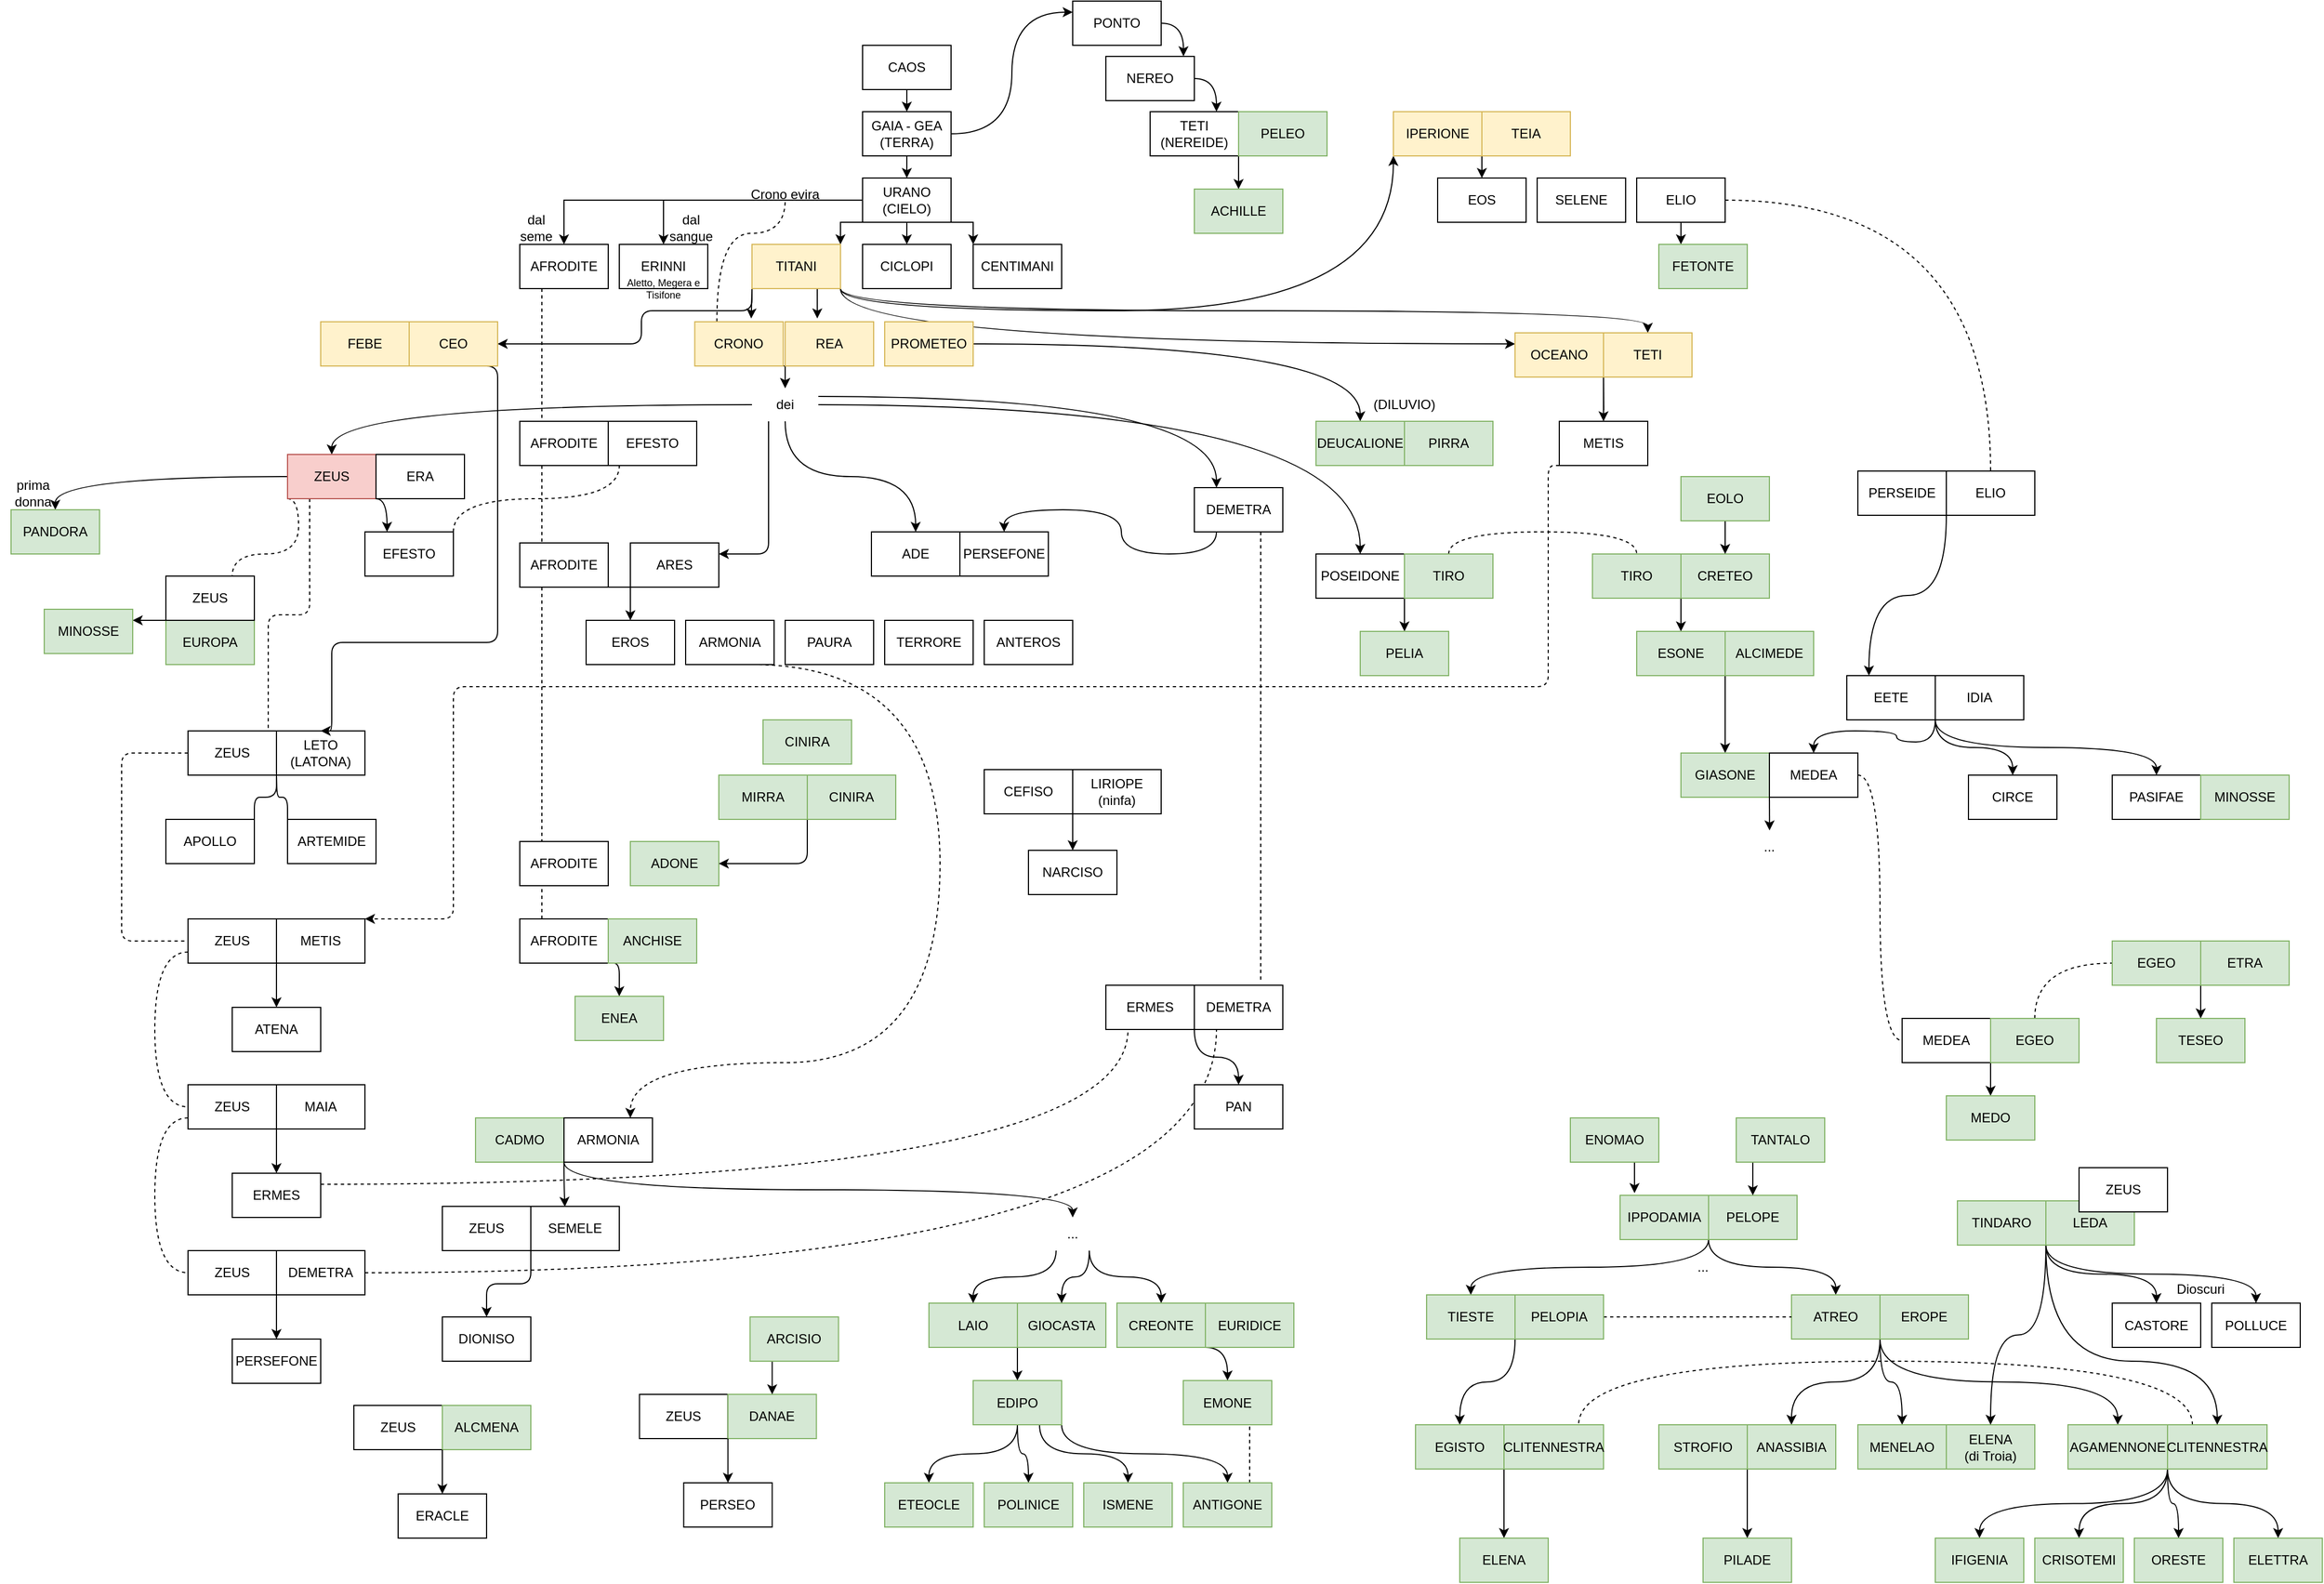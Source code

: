 <mxfile version="15.9.1" type="github">
  <diagram id="6txrn4qJPow3WuWQd3wu" name="Page-1">
    <mxGraphModel dx="1426" dy="730" grid="1" gridSize="10" guides="1" tooltips="1" connect="1" arrows="1" fold="1" page="1" pageScale="1" pageWidth="2336" pageHeight="1654" math="0" shadow="0">
      <root>
        <mxCell id="0" />
        <mxCell id="1" parent="0" />
        <mxCell id="CLJaS080JUazORsA9r7G-14" style="edgeStyle=orthogonalEdgeStyle;rounded=0;orthogonalLoop=1;jettySize=auto;html=1;exitX=0.5;exitY=1;exitDx=0;exitDy=0;entryX=0.5;entryY=0;entryDx=0;entryDy=0;" parent="1" source="CLJaS080JUazORsA9r7G-1" target="CLJaS080JUazORsA9r7G-2" edge="1">
          <mxGeometry relative="1" as="geometry" />
        </mxCell>
        <mxCell id="CLJaS080JUazORsA9r7G-1" value="CAOS" style="rounded=0;whiteSpace=wrap;html=1;" parent="1" vertex="1">
          <mxGeometry x="898" y="152" width="80" height="40" as="geometry" />
        </mxCell>
        <mxCell id="CLJaS080JUazORsA9r7G-15" style="edgeStyle=orthogonalEdgeStyle;rounded=0;orthogonalLoop=1;jettySize=auto;html=1;exitX=0.5;exitY=1;exitDx=0;exitDy=0;entryX=0.5;entryY=0;entryDx=0;entryDy=0;" parent="1" source="CLJaS080JUazORsA9r7G-2" target="CLJaS080JUazORsA9r7G-3" edge="1">
          <mxGeometry relative="1" as="geometry" />
        </mxCell>
        <mxCell id="CLJaS080JUazORsA9r7G-223" style="edgeStyle=orthogonalEdgeStyle;curved=1;orthogonalLoop=1;jettySize=auto;html=1;exitX=1;exitY=0.5;exitDx=0;exitDy=0;entryX=0;entryY=0.25;entryDx=0;entryDy=0;endArrow=classic;endFill=1;" parent="1" source="CLJaS080JUazORsA9r7G-2" target="CLJaS080JUazORsA9r7G-221" edge="1">
          <mxGeometry relative="1" as="geometry" />
        </mxCell>
        <mxCell id="CLJaS080JUazORsA9r7G-2" value="GAIA - GEA (TERRA)" style="rounded=0;whiteSpace=wrap;html=1;" parent="1" vertex="1">
          <mxGeometry x="898" y="212" width="80" height="40" as="geometry" />
        </mxCell>
        <mxCell id="CLJaS080JUazORsA9r7G-11" style="edgeStyle=orthogonalEdgeStyle;rounded=0;orthogonalLoop=1;jettySize=auto;html=1;exitX=0;exitY=0.5;exitDx=0;exitDy=0;entryX=0.5;entryY=0;entryDx=0;entryDy=0;" parent="1" source="CLJaS080JUazORsA9r7G-3" target="CLJaS080JUazORsA9r7G-9" edge="1">
          <mxGeometry relative="1" as="geometry" />
        </mxCell>
        <mxCell id="CLJaS080JUazORsA9r7G-13" style="edgeStyle=orthogonalEdgeStyle;rounded=0;orthogonalLoop=1;jettySize=auto;html=1;exitX=0;exitY=0.5;exitDx=0;exitDy=0;entryX=0.5;entryY=0;entryDx=0;entryDy=0;" parent="1" source="CLJaS080JUazORsA9r7G-3" target="CLJaS080JUazORsA9r7G-8" edge="1">
          <mxGeometry relative="1" as="geometry" />
        </mxCell>
        <mxCell id="CLJaS080JUazORsA9r7G-16" style="edgeStyle=orthogonalEdgeStyle;rounded=0;orthogonalLoop=1;jettySize=auto;html=1;exitX=0.5;exitY=1;exitDx=0;exitDy=0;entryX=0.5;entryY=0;entryDx=0;entryDy=0;" parent="1" source="CLJaS080JUazORsA9r7G-3" target="CLJaS080JUazORsA9r7G-5" edge="1">
          <mxGeometry relative="1" as="geometry" />
        </mxCell>
        <mxCell id="CLJaS080JUazORsA9r7G-17" style="edgeStyle=orthogonalEdgeStyle;rounded=0;orthogonalLoop=1;jettySize=auto;html=1;exitX=0;exitY=1;exitDx=0;exitDy=0;entryX=1;entryY=0;entryDx=0;entryDy=0;" parent="1" source="CLJaS080JUazORsA9r7G-3" target="CLJaS080JUazORsA9r7G-4" edge="1">
          <mxGeometry relative="1" as="geometry" />
        </mxCell>
        <mxCell id="CLJaS080JUazORsA9r7G-18" style="edgeStyle=orthogonalEdgeStyle;rounded=0;orthogonalLoop=1;jettySize=auto;html=1;exitX=1;exitY=1;exitDx=0;exitDy=0;entryX=0;entryY=0;entryDx=0;entryDy=0;" parent="1" source="CLJaS080JUazORsA9r7G-3" target="CLJaS080JUazORsA9r7G-6" edge="1">
          <mxGeometry relative="1" as="geometry" />
        </mxCell>
        <mxCell id="CLJaS080JUazORsA9r7G-3" value="URANO (CIELO)" style="rounded=0;whiteSpace=wrap;html=1;" parent="1" vertex="1">
          <mxGeometry x="898" y="272" width="80" height="40" as="geometry" />
        </mxCell>
        <mxCell id="CLJaS080JUazORsA9r7G-21" style="edgeStyle=orthogonalEdgeStyle;rounded=0;orthogonalLoop=1;jettySize=auto;html=1;exitX=0;exitY=1;exitDx=0;exitDy=0;entryX=0.638;entryY=-0.075;entryDx=0;entryDy=0;entryPerimeter=0;" parent="1" source="CLJaS080JUazORsA9r7G-4" target="CLJaS080JUazORsA9r7G-7" edge="1">
          <mxGeometry relative="1" as="geometry" />
        </mxCell>
        <mxCell id="CLJaS080JUazORsA9r7G-22" style="edgeStyle=orthogonalEdgeStyle;rounded=0;orthogonalLoop=1;jettySize=auto;html=1;exitX=1;exitY=1;exitDx=0;exitDy=0;entryX=0.363;entryY=-0.075;entryDx=0;entryDy=0;entryPerimeter=0;" parent="1" source="CLJaS080JUazORsA9r7G-4" target="CLJaS080JUazORsA9r7G-10" edge="1">
          <mxGeometry relative="1" as="geometry" />
        </mxCell>
        <mxCell id="CLJaS080JUazORsA9r7G-94" style="edgeStyle=orthogonalEdgeStyle;rounded=1;orthogonalLoop=1;jettySize=auto;html=1;exitX=0;exitY=1;exitDx=0;exitDy=0;entryX=1;entryY=0.5;entryDx=0;entryDy=0;endArrow=classic;endFill=1;" parent="1" source="CLJaS080JUazORsA9r7G-4" target="CLJaS080JUazORsA9r7G-91" edge="1">
          <mxGeometry relative="1" as="geometry">
            <Array as="points">
              <mxPoint x="798" y="392" />
              <mxPoint x="698" y="392" />
              <mxPoint x="698" y="422" />
            </Array>
          </mxGeometry>
        </mxCell>
        <mxCell id="CLJaS080JUazORsA9r7G-123" style="edgeStyle=orthogonalEdgeStyle;curved=1;orthogonalLoop=1;jettySize=auto;html=1;exitX=1;exitY=1;exitDx=0;exitDy=0;entryX=0;entryY=0.25;entryDx=0;entryDy=0;endArrow=classic;endFill=1;" parent="1" source="CLJaS080JUazORsA9r7G-4" target="CLJaS080JUazORsA9r7G-103" edge="1">
          <mxGeometry relative="1" as="geometry" />
        </mxCell>
        <mxCell id="CLJaS080JUazORsA9r7G-124" style="edgeStyle=orthogonalEdgeStyle;curved=1;orthogonalLoop=1;jettySize=auto;html=1;exitX=1;exitY=1;exitDx=0;exitDy=0;entryX=0.5;entryY=0;entryDx=0;entryDy=0;endArrow=classic;endFill=1;" parent="1" source="CLJaS080JUazORsA9r7G-4" target="CLJaS080JUazORsA9r7G-104" edge="1">
          <mxGeometry relative="1" as="geometry" />
        </mxCell>
        <mxCell id="CLJaS080JUazORsA9r7G-145" style="edgeStyle=orthogonalEdgeStyle;curved=1;orthogonalLoop=1;jettySize=auto;html=1;exitX=1;exitY=1;exitDx=0;exitDy=0;endArrow=classic;endFill=1;entryX=0;entryY=1;entryDx=0;entryDy=0;" parent="1" source="CLJaS080JUazORsA9r7G-4" target="CLJaS080JUazORsA9r7G-146" edge="1">
          <mxGeometry relative="1" as="geometry">
            <mxPoint x="1278.0" y="202" as="targetPoint" />
          </mxGeometry>
        </mxCell>
        <mxCell id="CLJaS080JUazORsA9r7G-4" value="TITANI" style="rounded=0;whiteSpace=wrap;html=1;fillColor=#fff2cc;strokeColor=#d6b656;" parent="1" vertex="1">
          <mxGeometry x="798" y="332" width="80" height="40" as="geometry" />
        </mxCell>
        <mxCell id="CLJaS080JUazORsA9r7G-5" value="CICLOPI" style="rounded=0;whiteSpace=wrap;html=1;" parent="1" vertex="1">
          <mxGeometry x="898" y="332" width="80" height="40" as="geometry" />
        </mxCell>
        <mxCell id="CLJaS080JUazORsA9r7G-6" value="CENTIMANI" style="rounded=0;whiteSpace=wrap;html=1;" parent="1" vertex="1">
          <mxGeometry x="998" y="332" width="80" height="40" as="geometry" />
        </mxCell>
        <mxCell id="CLJaS080JUazORsA9r7G-24" style="edgeStyle=orthogonalEdgeStyle;rounded=0;orthogonalLoop=1;jettySize=auto;html=1;exitX=1;exitY=1;exitDx=0;exitDy=0;entryX=0.5;entryY=0;entryDx=0;entryDy=0;" parent="1" source="CLJaS080JUazORsA9r7G-7" target="CLJaS080JUazORsA9r7G-23" edge="1">
          <mxGeometry relative="1" as="geometry" />
        </mxCell>
        <mxCell id="upMYEy9RldOQQddmKR3E-1" style="edgeStyle=orthogonalEdgeStyle;orthogonalLoop=1;jettySize=auto;html=1;exitX=0.25;exitY=0;exitDx=0;exitDy=0;dashed=1;curved=1;endArrow=none;endFill=0;" parent="1" source="CLJaS080JUazORsA9r7G-7" edge="1">
          <mxGeometry relative="1" as="geometry">
            <mxPoint x="828" y="292" as="targetPoint" />
            <Array as="points">
              <mxPoint x="766" y="322" />
              <mxPoint x="828" y="322" />
            </Array>
          </mxGeometry>
        </mxCell>
        <mxCell id="CLJaS080JUazORsA9r7G-7" value="CRONO" style="rounded=0;whiteSpace=wrap;html=1;fillColor=#fff2cc;strokeColor=#d6b656;" parent="1" vertex="1">
          <mxGeometry x="746.25" y="402" width="80" height="40" as="geometry" />
        </mxCell>
        <mxCell id="CLJaS080JUazORsA9r7G-64" style="edgeStyle=orthogonalEdgeStyle;rounded=0;orthogonalLoop=1;jettySize=auto;html=1;exitX=0.25;exitY=1;exitDx=0;exitDy=0;entryX=0.25;entryY=0;entryDx=0;entryDy=0;endArrow=none;endFill=0;dashed=1;" parent="1" source="CLJaS080JUazORsA9r7G-8" target="CLJaS080JUazORsA9r7G-62" edge="1">
          <mxGeometry relative="1" as="geometry" />
        </mxCell>
        <mxCell id="CLJaS080JUazORsA9r7G-8" value="AFRODITE" style="rounded=0;whiteSpace=wrap;html=1;" parent="1" vertex="1">
          <mxGeometry x="588" y="332" width="80" height="40" as="geometry" />
        </mxCell>
        <mxCell id="CLJaS080JUazORsA9r7G-9" value="ERINNI" style="rounded=0;whiteSpace=wrap;html=1;" parent="1" vertex="1">
          <mxGeometry x="678" y="332" width="80" height="40" as="geometry" />
        </mxCell>
        <mxCell id="CLJaS080JUazORsA9r7G-25" style="edgeStyle=orthogonalEdgeStyle;rounded=0;orthogonalLoop=1;jettySize=auto;html=1;exitX=0;exitY=1;exitDx=0;exitDy=0;entryX=0.5;entryY=0;entryDx=0;entryDy=0;" parent="1" source="CLJaS080JUazORsA9r7G-10" target="CLJaS080JUazORsA9r7G-23" edge="1">
          <mxGeometry relative="1" as="geometry" />
        </mxCell>
        <mxCell id="CLJaS080JUazORsA9r7G-10" value="REA" style="rounded=0;whiteSpace=wrap;html=1;fillColor=#fff2cc;strokeColor=#d6b656;" parent="1" vertex="1">
          <mxGeometry x="828" y="402" width="80" height="40" as="geometry" />
        </mxCell>
        <mxCell id="CLJaS080JUazORsA9r7G-30" style="edgeStyle=orthogonalEdgeStyle;orthogonalLoop=1;jettySize=auto;html=1;exitX=0;exitY=0.5;exitDx=0;exitDy=0;entryX=0.5;entryY=0;entryDx=0;entryDy=0;curved=1;" parent="1" source="CLJaS080JUazORsA9r7G-23" target="CLJaS080JUazORsA9r7G-27" edge="1">
          <mxGeometry relative="1" as="geometry" />
        </mxCell>
        <mxCell id="CLJaS080JUazORsA9r7G-32" style="edgeStyle=orthogonalEdgeStyle;curved=1;orthogonalLoop=1;jettySize=auto;html=1;exitX=1;exitY=0.5;exitDx=0;exitDy=0;entryX=0.5;entryY=0;entryDx=0;entryDy=0;" parent="1" source="CLJaS080JUazORsA9r7G-23" target="CLJaS080JUazORsA9r7G-29" edge="1">
          <mxGeometry relative="1" as="geometry" />
        </mxCell>
        <mxCell id="CLJaS080JUazORsA9r7G-34" style="edgeStyle=orthogonalEdgeStyle;curved=1;orthogonalLoop=1;jettySize=auto;html=1;exitX=0.5;exitY=1;exitDx=0;exitDy=0;entryX=0.5;entryY=0;entryDx=0;entryDy=0;" parent="1" source="CLJaS080JUazORsA9r7G-23" target="CLJaS080JUazORsA9r7G-28" edge="1">
          <mxGeometry relative="1" as="geometry" />
        </mxCell>
        <mxCell id="CLJaS080JUazORsA9r7G-67" style="edgeStyle=orthogonalEdgeStyle;rounded=1;orthogonalLoop=1;jettySize=auto;html=1;exitX=0.25;exitY=1;exitDx=0;exitDy=0;entryX=1;entryY=0.25;entryDx=0;entryDy=0;endArrow=classic;endFill=1;" parent="1" source="CLJaS080JUazORsA9r7G-23" target="CLJaS080JUazORsA9r7G-61" edge="1">
          <mxGeometry relative="1" as="geometry" />
        </mxCell>
        <mxCell id="CLJaS080JUazORsA9r7G-119" style="edgeStyle=orthogonalEdgeStyle;orthogonalLoop=1;jettySize=auto;html=1;exitX=1;exitY=0.25;exitDx=0;exitDy=0;entryX=0.25;entryY=0;entryDx=0;entryDy=0;endArrow=classic;endFill=1;curved=1;" parent="1" source="CLJaS080JUazORsA9r7G-23" target="CLJaS080JUazORsA9r7G-116" edge="1">
          <mxGeometry relative="1" as="geometry" />
        </mxCell>
        <mxCell id="CLJaS080JUazORsA9r7G-23" value="dei" style="text;html=1;strokeColor=none;fillColor=none;align=center;verticalAlign=middle;whiteSpace=wrap;rounded=0;" parent="1" vertex="1">
          <mxGeometry x="798" y="462" width="60" height="30" as="geometry" />
        </mxCell>
        <mxCell id="CLJaS080JUazORsA9r7G-42" style="edgeStyle=orthogonalEdgeStyle;curved=1;orthogonalLoop=1;jettySize=auto;html=1;exitX=0;exitY=0.5;exitDx=0;exitDy=0;entryX=0.5;entryY=0;entryDx=0;entryDy=0;" parent="1" source="CLJaS080JUazORsA9r7G-27" target="CLJaS080JUazORsA9r7G-41" edge="1">
          <mxGeometry relative="1" as="geometry" />
        </mxCell>
        <mxCell id="CLJaS080JUazORsA9r7G-51" style="edgeStyle=orthogonalEdgeStyle;curved=1;orthogonalLoop=1;jettySize=auto;html=1;exitX=0;exitY=1;exitDx=0;exitDy=0;entryX=0.75;entryY=0;entryDx=0;entryDy=0;endArrow=none;endFill=0;dashed=1;" parent="1" source="CLJaS080JUazORsA9r7G-27" target="CLJaS080JUazORsA9r7G-50" edge="1">
          <mxGeometry relative="1" as="geometry">
            <Array as="points">
              <mxPoint x="388" y="562" />
              <mxPoint x="388" y="612" />
              <mxPoint x="328" y="612" />
            </Array>
          </mxGeometry>
        </mxCell>
        <mxCell id="CLJaS080JUazORsA9r7G-97" style="edgeStyle=orthogonalEdgeStyle;rounded=1;orthogonalLoop=1;jettySize=auto;html=1;exitX=0.25;exitY=1;exitDx=0;exitDy=0;entryX=0.907;entryY=-0.004;entryDx=0;entryDy=0;entryPerimeter=0;endArrow=none;endFill=0;dashed=1;" parent="1" source="CLJaS080JUazORsA9r7G-27" target="CLJaS080JUazORsA9r7G-88" edge="1">
          <mxGeometry relative="1" as="geometry" />
        </mxCell>
        <mxCell id="CLJaS080JUazORsA9r7G-27" value="ZEUS" style="rounded=0;whiteSpace=wrap;html=1;fillColor=#f8cecc;strokeColor=#b85450;" parent="1" vertex="1">
          <mxGeometry x="378" y="522" width="80" height="40" as="geometry" />
        </mxCell>
        <mxCell id="CLJaS080JUazORsA9r7G-28" value="ADE" style="rounded=0;whiteSpace=wrap;html=1;" parent="1" vertex="1">
          <mxGeometry x="906" y="592" width="80" height="40" as="geometry" />
        </mxCell>
        <mxCell id="CLJaS080JUazORsA9r7G-29" value="POSEIDONE" style="rounded=0;whiteSpace=wrap;html=1;" parent="1" vertex="1">
          <mxGeometry x="1308" y="612" width="80" height="40" as="geometry" />
        </mxCell>
        <mxCell id="CLJaS080JUazORsA9r7G-35" value="PERSEFONE" style="rounded=0;whiteSpace=wrap;html=1;" parent="1" vertex="1">
          <mxGeometry x="986" y="592" width="80" height="40" as="geometry" />
        </mxCell>
        <mxCell id="CLJaS080JUazORsA9r7G-120" style="edgeStyle=orthogonalEdgeStyle;curved=1;orthogonalLoop=1;jettySize=auto;html=1;exitX=0;exitY=1;exitDx=0;exitDy=0;entryX=0.25;entryY=0;entryDx=0;entryDy=0;endArrow=classic;endFill=1;" parent="1" source="CLJaS080JUazORsA9r7G-36" target="CLJaS080JUazORsA9r7G-60" edge="1">
          <mxGeometry relative="1" as="geometry" />
        </mxCell>
        <mxCell id="CLJaS080JUazORsA9r7G-36" value="ERA" style="rounded=0;whiteSpace=wrap;html=1;" parent="1" vertex="1">
          <mxGeometry x="458" y="522" width="80" height="40" as="geometry" />
        </mxCell>
        <mxCell id="CLJaS080JUazORsA9r7G-47" style="edgeStyle=orthogonalEdgeStyle;curved=1;orthogonalLoop=1;jettySize=auto;html=1;exitX=1;exitY=0.5;exitDx=0;exitDy=0;entryX=0.5;entryY=0;entryDx=0;entryDy=0;" parent="1" source="CLJaS080JUazORsA9r7G-37" target="CLJaS080JUazORsA9r7G-45" edge="1">
          <mxGeometry relative="1" as="geometry" />
        </mxCell>
        <mxCell id="CLJaS080JUazORsA9r7G-37" value="PROMETEO" style="rounded=0;whiteSpace=wrap;html=1;fillColor=#fff2cc;strokeColor=#d6b656;" parent="1" vertex="1">
          <mxGeometry x="918" y="402" width="80" height="40" as="geometry" />
        </mxCell>
        <mxCell id="CLJaS080JUazORsA9r7G-39" value="dal seme" style="text;html=1;strokeColor=none;fillColor=none;align=center;verticalAlign=middle;whiteSpace=wrap;rounded=0;" parent="1" vertex="1">
          <mxGeometry x="578" y="302" width="50" height="30" as="geometry" />
        </mxCell>
        <mxCell id="CLJaS080JUazORsA9r7G-40" value="dal sangue" style="text;html=1;strokeColor=none;fillColor=none;align=center;verticalAlign=middle;whiteSpace=wrap;rounded=0;" parent="1" vertex="1">
          <mxGeometry x="718" y="302" width="50" height="30" as="geometry" />
        </mxCell>
        <mxCell id="CLJaS080JUazORsA9r7G-41" value="PANDORA" style="rounded=0;whiteSpace=wrap;html=1;fillColor=#d5e8d4;strokeColor=#82b366;" parent="1" vertex="1">
          <mxGeometry x="128" y="572" width="80" height="40" as="geometry" />
        </mxCell>
        <mxCell id="CLJaS080JUazORsA9r7G-43" value="prima donna" style="text;html=1;strokeColor=none;fillColor=none;align=center;verticalAlign=middle;whiteSpace=wrap;rounded=0;" parent="1" vertex="1">
          <mxGeometry x="118" y="542" width="60" height="30" as="geometry" />
        </mxCell>
        <mxCell id="CLJaS080JUazORsA9r7G-45" value="DEUCALIONE" style="rounded=0;whiteSpace=wrap;html=1;fillColor=#d5e8d4;strokeColor=#82b366;" parent="1" vertex="1">
          <mxGeometry x="1308" y="492" width="80" height="40" as="geometry" />
        </mxCell>
        <mxCell id="CLJaS080JUazORsA9r7G-46" value="PIRRA" style="rounded=0;whiteSpace=wrap;html=1;fillColor=#d5e8d4;strokeColor=#82b366;" parent="1" vertex="1">
          <mxGeometry x="1388" y="492" width="80" height="40" as="geometry" />
        </mxCell>
        <mxCell id="CLJaS080JUazORsA9r7G-48" value="(DILUVIO)" style="text;html=1;strokeColor=none;fillColor=none;align=center;verticalAlign=middle;whiteSpace=wrap;rounded=0;" parent="1" vertex="1">
          <mxGeometry x="1358" y="462" width="60" height="30" as="geometry" />
        </mxCell>
        <mxCell id="CLJaS080JUazORsA9r7G-57" style="edgeStyle=orthogonalEdgeStyle;rounded=0;orthogonalLoop=1;jettySize=auto;html=1;exitX=0;exitY=0;exitDx=0;exitDy=0;entryX=0;entryY=1;entryDx=0;entryDy=0;endArrow=none;endFill=0;" parent="1" source="CLJaS080JUazORsA9r7G-49" target="CLJaS080JUazORsA9r7G-50" edge="1">
          <mxGeometry relative="1" as="geometry" />
        </mxCell>
        <mxCell id="CLJaS080JUazORsA9r7G-49" value="EUROPA" style="rounded=0;whiteSpace=wrap;html=1;fillColor=#d5e8d4;strokeColor=#82b366;" parent="1" vertex="1">
          <mxGeometry x="268" y="672" width="80" height="40" as="geometry" />
        </mxCell>
        <mxCell id="CLJaS080JUazORsA9r7G-58" style="edgeStyle=orthogonalEdgeStyle;rounded=0;orthogonalLoop=1;jettySize=auto;html=1;exitX=0;exitY=1;exitDx=0;exitDy=0;entryX=1;entryY=0.25;entryDx=0;entryDy=0;endArrow=classic;endFill=1;" parent="1" source="CLJaS080JUazORsA9r7G-50" target="CLJaS080JUazORsA9r7G-54" edge="1">
          <mxGeometry relative="1" as="geometry" />
        </mxCell>
        <mxCell id="CLJaS080JUazORsA9r7G-50" value="ZEUS" style="rounded=0;whiteSpace=wrap;html=1;" parent="1" vertex="1">
          <mxGeometry x="268" y="632" width="80" height="40" as="geometry" />
        </mxCell>
        <mxCell id="CLJaS080JUazORsA9r7G-54" value="MINOSSE" style="rounded=0;whiteSpace=wrap;html=1;fillColor=#d5e8d4;strokeColor=#82b366;" parent="1" vertex="1">
          <mxGeometry x="158" y="662" width="80" height="40" as="geometry" />
        </mxCell>
        <mxCell id="CLJaS080JUazORsA9r7G-122" style="edgeStyle=orthogonalEdgeStyle;curved=1;orthogonalLoop=1;jettySize=auto;html=1;exitX=1;exitY=0;exitDx=0;exitDy=0;entryX=0.125;entryY=1;entryDx=0;entryDy=0;entryPerimeter=0;endArrow=none;endFill=0;dashed=1;" parent="1" source="CLJaS080JUazORsA9r7G-60" target="CLJaS080JUazORsA9r7G-121" edge="1">
          <mxGeometry relative="1" as="geometry" />
        </mxCell>
        <mxCell id="CLJaS080JUazORsA9r7G-60" value="EFESTO" style="rounded=0;whiteSpace=wrap;html=1;" parent="1" vertex="1">
          <mxGeometry x="448" y="592" width="80" height="40" as="geometry" />
        </mxCell>
        <mxCell id="CLJaS080JUazORsA9r7G-74" style="edgeStyle=orthogonalEdgeStyle;rounded=1;orthogonalLoop=1;jettySize=auto;html=1;exitX=0;exitY=1;exitDx=0;exitDy=0;entryX=0.5;entryY=0;entryDx=0;entryDy=0;endArrow=classic;endFill=1;" parent="1" source="CLJaS080JUazORsA9r7G-61" target="CLJaS080JUazORsA9r7G-68" edge="1">
          <mxGeometry relative="1" as="geometry" />
        </mxCell>
        <mxCell id="CLJaS080JUazORsA9r7G-61" value="ARES" style="rounded=0;whiteSpace=wrap;html=1;" parent="1" vertex="1">
          <mxGeometry x="688" y="602" width="80" height="40" as="geometry" />
        </mxCell>
        <mxCell id="CLJaS080JUazORsA9r7G-65" style="edgeStyle=orthogonalEdgeStyle;rounded=0;orthogonalLoop=1;jettySize=auto;html=1;exitX=0.25;exitY=1;exitDx=0;exitDy=0;entryX=0.25;entryY=0;entryDx=0;entryDy=0;dashed=1;endArrow=none;endFill=0;" parent="1" source="CLJaS080JUazORsA9r7G-62" target="CLJaS080JUazORsA9r7G-63" edge="1">
          <mxGeometry relative="1" as="geometry" />
        </mxCell>
        <mxCell id="CLJaS080JUazORsA9r7G-62" value="AFRODITE" style="rounded=0;whiteSpace=wrap;html=1;" parent="1" vertex="1">
          <mxGeometry x="588" y="492" width="80" height="40" as="geometry" />
        </mxCell>
        <mxCell id="CLJaS080JUazORsA9r7G-73" style="edgeStyle=orthogonalEdgeStyle;rounded=1;orthogonalLoop=1;jettySize=auto;html=1;exitX=1;exitY=1;exitDx=0;exitDy=0;entryX=0;entryY=1;entryDx=0;entryDy=0;endArrow=none;endFill=0;" parent="1" source="CLJaS080JUazORsA9r7G-63" target="CLJaS080JUazORsA9r7G-61" edge="1">
          <mxGeometry relative="1" as="geometry" />
        </mxCell>
        <mxCell id="CLJaS080JUazORsA9r7G-63" value="AFRODITE" style="rounded=0;whiteSpace=wrap;html=1;" parent="1" vertex="1">
          <mxGeometry x="588" y="602" width="80" height="40" as="geometry" />
        </mxCell>
        <mxCell id="CLJaS080JUazORsA9r7G-68" value="EROS" style="rounded=0;whiteSpace=wrap;html=1;" parent="1" vertex="1">
          <mxGeometry x="648" y="672" width="80" height="40" as="geometry" />
        </mxCell>
        <mxCell id="CLJaS080JUazORsA9r7G-163" style="edgeStyle=orthogonalEdgeStyle;curved=1;orthogonalLoop=1;jettySize=auto;html=1;exitX=0.75;exitY=1;exitDx=0;exitDy=0;entryX=0.75;entryY=0;entryDx=0;entryDy=0;endArrow=classic;endFill=1;dashed=1;" parent="1" source="CLJaS080JUazORsA9r7G-69" target="CLJaS080JUazORsA9r7G-161" edge="1">
          <mxGeometry relative="1" as="geometry">
            <Array as="points">
              <mxPoint x="968" y="712" />
              <mxPoint x="968" y="1072" />
              <mxPoint x="688" y="1072" />
            </Array>
          </mxGeometry>
        </mxCell>
        <mxCell id="CLJaS080JUazORsA9r7G-69" value="ARMONIA" style="rounded=0;whiteSpace=wrap;html=1;" parent="1" vertex="1">
          <mxGeometry x="738" y="672" width="80" height="40" as="geometry" />
        </mxCell>
        <mxCell id="CLJaS080JUazORsA9r7G-70" value="PAURA" style="rounded=0;whiteSpace=wrap;html=1;" parent="1" vertex="1">
          <mxGeometry x="828" y="672" width="80" height="40" as="geometry" />
        </mxCell>
        <mxCell id="CLJaS080JUazORsA9r7G-71" value="TERRORE" style="rounded=0;whiteSpace=wrap;html=1;" parent="1" vertex="1">
          <mxGeometry x="918" y="672" width="80" height="40" as="geometry" />
        </mxCell>
        <mxCell id="CLJaS080JUazORsA9r7G-72" value="ANTEROS" style="rounded=0;whiteSpace=wrap;html=1;" parent="1" vertex="1">
          <mxGeometry x="1008" y="672" width="80" height="40" as="geometry" />
        </mxCell>
        <mxCell id="CLJaS080JUazORsA9r7G-76" value="AFRODITE" style="rounded=0;whiteSpace=wrap;html=1;" parent="1" vertex="1">
          <mxGeometry x="588" y="872" width="80" height="40" as="geometry" />
        </mxCell>
        <mxCell id="CLJaS080JUazORsA9r7G-77" style="edgeStyle=orthogonalEdgeStyle;rounded=0;orthogonalLoop=1;jettySize=auto;html=1;exitX=0.25;exitY=1;exitDx=0;exitDy=0;entryX=0.25;entryY=0;entryDx=0;entryDy=0;dashed=1;endArrow=none;endFill=0;" parent="1" source="CLJaS080JUazORsA9r7G-63" target="CLJaS080JUazORsA9r7G-76" edge="1">
          <mxGeometry relative="1" as="geometry">
            <mxPoint x="618" y="572" as="sourcePoint" />
            <mxPoint x="618" y="612" as="targetPoint" />
            <Array as="points">
              <mxPoint x="608" y="692" />
              <mxPoint x="608" y="692" />
            </Array>
          </mxGeometry>
        </mxCell>
        <mxCell id="CLJaS080JUazORsA9r7G-78" value="ADONE" style="rounded=0;whiteSpace=wrap;html=1;fillColor=#d5e8d4;strokeColor=#82b366;" parent="1" vertex="1">
          <mxGeometry x="688" y="872" width="80" height="40" as="geometry" />
        </mxCell>
        <mxCell id="CLJaS080JUazORsA9r7G-79" value="CINIRA" style="rounded=0;whiteSpace=wrap;html=1;fillColor=#d5e8d4;strokeColor=#82b366;" parent="1" vertex="1">
          <mxGeometry x="808" y="762" width="80" height="40" as="geometry" />
        </mxCell>
        <mxCell id="CLJaS080JUazORsA9r7G-82" style="edgeStyle=orthogonalEdgeStyle;rounded=1;orthogonalLoop=1;jettySize=auto;html=1;exitX=1;exitY=1;exitDx=0;exitDy=0;entryX=1;entryY=0.5;entryDx=0;entryDy=0;endArrow=classic;endFill=1;" parent="1" source="CLJaS080JUazORsA9r7G-80" target="CLJaS080JUazORsA9r7G-78" edge="1">
          <mxGeometry relative="1" as="geometry" />
        </mxCell>
        <mxCell id="CLJaS080JUazORsA9r7G-80" value="MIRRA" style="rounded=0;whiteSpace=wrap;html=1;fillColor=#d5e8d4;strokeColor=#82b366;" parent="1" vertex="1">
          <mxGeometry x="768" y="812" width="80" height="40" as="geometry" />
        </mxCell>
        <mxCell id="CLJaS080JUazORsA9r7G-81" value="CINIRA" style="rounded=0;whiteSpace=wrap;html=1;fillColor=#d5e8d4;strokeColor=#82b366;" parent="1" vertex="1">
          <mxGeometry x="848" y="812" width="80" height="40" as="geometry" />
        </mxCell>
        <mxCell id="CLJaS080JUazORsA9r7G-87" style="edgeStyle=orthogonalEdgeStyle;rounded=1;orthogonalLoop=1;jettySize=auto;html=1;exitX=1;exitY=1;exitDx=0;exitDy=0;entryX=0.5;entryY=0;entryDx=0;entryDy=0;endArrow=classic;endFill=1;" parent="1" source="CLJaS080JUazORsA9r7G-83" target="CLJaS080JUazORsA9r7G-86" edge="1">
          <mxGeometry relative="1" as="geometry" />
        </mxCell>
        <mxCell id="CLJaS080JUazORsA9r7G-83" value="AFRODITE" style="rounded=0;whiteSpace=wrap;html=1;" parent="1" vertex="1">
          <mxGeometry x="588" y="942" width="80" height="40" as="geometry" />
        </mxCell>
        <mxCell id="CLJaS080JUazORsA9r7G-84" style="edgeStyle=orthogonalEdgeStyle;rounded=0;orthogonalLoop=1;jettySize=auto;html=1;exitX=0.25;exitY=0;exitDx=0;exitDy=0;entryX=0.25;entryY=1;entryDx=0;entryDy=0;dashed=1;endArrow=none;endFill=0;" parent="1" source="CLJaS080JUazORsA9r7G-83" target="CLJaS080JUazORsA9r7G-76" edge="1">
          <mxGeometry relative="1" as="geometry">
            <mxPoint x="618" y="572" as="sourcePoint" />
            <mxPoint x="618" y="612" as="targetPoint" />
            <Array as="points">
              <mxPoint x="608" y="922" />
              <mxPoint x="608" y="922" />
            </Array>
          </mxGeometry>
        </mxCell>
        <mxCell id="CLJaS080JUazORsA9r7G-85" value="ANCHISE" style="rounded=0;whiteSpace=wrap;html=1;fillColor=#d5e8d4;strokeColor=#82b366;" parent="1" vertex="1">
          <mxGeometry x="668" y="942" width="80" height="40" as="geometry" />
        </mxCell>
        <mxCell id="CLJaS080JUazORsA9r7G-86" value="ENEA" style="rounded=0;whiteSpace=wrap;html=1;fillColor=#d5e8d4;strokeColor=#82b366;" parent="1" vertex="1">
          <mxGeometry x="638" y="1012" width="80" height="40" as="geometry" />
        </mxCell>
        <mxCell id="CLJaS080JUazORsA9r7G-100" style="edgeStyle=orthogonalEdgeStyle;rounded=1;orthogonalLoop=1;jettySize=auto;html=1;exitX=1;exitY=1;exitDx=0;exitDy=0;entryX=1;entryY=0;entryDx=0;entryDy=0;endArrow=none;endFill=0;" parent="1" source="CLJaS080JUazORsA9r7G-88" target="CLJaS080JUazORsA9r7G-98" edge="1">
          <mxGeometry relative="1" as="geometry" />
        </mxCell>
        <mxCell id="CLJaS080JUazORsA9r7G-115" style="edgeStyle=orthogonalEdgeStyle;rounded=1;orthogonalLoop=1;jettySize=auto;html=1;exitX=0;exitY=0.5;exitDx=0;exitDy=0;entryX=0;entryY=0.5;entryDx=0;entryDy=0;endArrow=none;endFill=0;dashed=1;" parent="1" source="CLJaS080JUazORsA9r7G-88" target="CLJaS080JUazORsA9r7G-110" edge="1">
          <mxGeometry relative="1" as="geometry">
            <Array as="points">
              <mxPoint x="228" y="792" />
              <mxPoint x="228" y="962" />
            </Array>
          </mxGeometry>
        </mxCell>
        <mxCell id="CLJaS080JUazORsA9r7G-88" value="ZEUS" style="rounded=0;whiteSpace=wrap;html=1;" parent="1" vertex="1">
          <mxGeometry x="288" y="772" width="80" height="40" as="geometry" />
        </mxCell>
        <mxCell id="CLJaS080JUazORsA9r7G-89" value="LETO&lt;br&gt;(LATONA)" style="rounded=0;whiteSpace=wrap;html=1;" parent="1" vertex="1">
          <mxGeometry x="368" y="772" width="80" height="40" as="geometry" />
        </mxCell>
        <mxCell id="CLJaS080JUazORsA9r7G-90" value="FEBE" style="rounded=0;whiteSpace=wrap;html=1;fillColor=#fff2cc;strokeColor=#d6b656;" parent="1" vertex="1">
          <mxGeometry x="408" y="402" width="80" height="40" as="geometry" />
        </mxCell>
        <mxCell id="CLJaS080JUazORsA9r7G-96" style="edgeStyle=orthogonalEdgeStyle;rounded=1;orthogonalLoop=1;jettySize=auto;html=1;exitX=0.5;exitY=1;exitDx=0;exitDy=0;entryX=0.5;entryY=0;entryDx=0;entryDy=0;endArrow=classic;endFill=1;" parent="1" source="CLJaS080JUazORsA9r7G-91" target="CLJaS080JUazORsA9r7G-89" edge="1">
          <mxGeometry relative="1" as="geometry">
            <Array as="points">
              <mxPoint x="568" y="442" />
              <mxPoint x="568" y="692" />
              <mxPoint x="418" y="692" />
              <mxPoint x="418" y="772" />
            </Array>
          </mxGeometry>
        </mxCell>
        <mxCell id="CLJaS080JUazORsA9r7G-91" value="CEO" style="rounded=0;whiteSpace=wrap;html=1;fillColor=#fff2cc;strokeColor=#d6b656;" parent="1" vertex="1">
          <mxGeometry x="488" y="402" width="80" height="40" as="geometry" />
        </mxCell>
        <mxCell id="CLJaS080JUazORsA9r7G-98" value="APOLLO" style="rounded=0;whiteSpace=wrap;html=1;" parent="1" vertex="1">
          <mxGeometry x="268" y="852" width="80" height="40" as="geometry" />
        </mxCell>
        <mxCell id="CLJaS080JUazORsA9r7G-101" style="edgeStyle=orthogonalEdgeStyle;rounded=1;orthogonalLoop=1;jettySize=auto;html=1;exitX=0;exitY=0;exitDx=0;exitDy=0;endArrow=none;endFill=0;" parent="1" source="CLJaS080JUazORsA9r7G-99" edge="1">
          <mxGeometry relative="1" as="geometry">
            <mxPoint x="368.0" y="812.0" as="targetPoint" />
          </mxGeometry>
        </mxCell>
        <mxCell id="CLJaS080JUazORsA9r7G-99" value="ARTEMIDE" style="rounded=0;whiteSpace=wrap;html=1;" parent="1" vertex="1">
          <mxGeometry x="378" y="852" width="80" height="40" as="geometry" />
        </mxCell>
        <mxCell id="CLJaS080JUazORsA9r7G-108" style="edgeStyle=orthogonalEdgeStyle;rounded=1;orthogonalLoop=1;jettySize=auto;html=1;exitX=1;exitY=1;exitDx=0;exitDy=0;entryX=0.5;entryY=0;entryDx=0;entryDy=0;endArrow=classic;endFill=1;" parent="1" source="CLJaS080JUazORsA9r7G-103" target="CLJaS080JUazORsA9r7G-107" edge="1">
          <mxGeometry relative="1" as="geometry" />
        </mxCell>
        <mxCell id="CLJaS080JUazORsA9r7G-103" value="OCEANO" style="rounded=0;whiteSpace=wrap;html=1;fillColor=#fff2cc;strokeColor=#d6b656;" parent="1" vertex="1">
          <mxGeometry x="1488" y="412" width="80" height="40" as="geometry" />
        </mxCell>
        <mxCell id="CLJaS080JUazORsA9r7G-109" style="edgeStyle=orthogonalEdgeStyle;rounded=1;orthogonalLoop=1;jettySize=auto;html=1;exitX=0;exitY=1;exitDx=0;exitDy=0;endArrow=none;endFill=0;" parent="1" source="CLJaS080JUazORsA9r7G-104" edge="1">
          <mxGeometry relative="1" as="geometry">
            <mxPoint x="1568.235" y="482.0" as="targetPoint" />
          </mxGeometry>
        </mxCell>
        <mxCell id="CLJaS080JUazORsA9r7G-104" value="TETI" style="rounded=0;whiteSpace=wrap;html=1;fillColor=#fff2cc;strokeColor=#d6b656;" parent="1" vertex="1">
          <mxGeometry x="1568" y="412" width="80" height="40" as="geometry" />
        </mxCell>
        <mxCell id="CLJaS080JUazORsA9r7G-112" style="edgeStyle=orthogonalEdgeStyle;rounded=1;orthogonalLoop=1;jettySize=auto;html=1;exitX=0;exitY=1;exitDx=0;exitDy=0;entryX=1;entryY=0;entryDx=0;entryDy=0;endArrow=classic;endFill=1;dashed=1;" parent="1" source="CLJaS080JUazORsA9r7G-107" target="CLJaS080JUazORsA9r7G-111" edge="1">
          <mxGeometry relative="1" as="geometry">
            <Array as="points">
              <mxPoint x="1518" y="732" />
              <mxPoint x="528" y="732" />
              <mxPoint x="528" y="942" />
            </Array>
          </mxGeometry>
        </mxCell>
        <mxCell id="CLJaS080JUazORsA9r7G-107" value="METIS" style="rounded=0;whiteSpace=wrap;html=1;" parent="1" vertex="1">
          <mxGeometry x="1528" y="492" width="80" height="40" as="geometry" />
        </mxCell>
        <mxCell id="CLJaS080JUazORsA9r7G-134" style="edgeStyle=orthogonalEdgeStyle;curved=1;orthogonalLoop=1;jettySize=auto;html=1;exitX=0;exitY=0.75;exitDx=0;exitDy=0;entryX=0;entryY=0.5;entryDx=0;entryDy=0;endArrow=none;endFill=0;dashed=1;" parent="1" source="CLJaS080JUazORsA9r7G-110" target="CLJaS080JUazORsA9r7G-130" edge="1">
          <mxGeometry relative="1" as="geometry">
            <Array as="points">
              <mxPoint x="258" y="972" />
              <mxPoint x="258" y="1112" />
            </Array>
          </mxGeometry>
        </mxCell>
        <mxCell id="CLJaS080JUazORsA9r7G-110" value="ZEUS" style="rounded=0;whiteSpace=wrap;html=1;" parent="1" vertex="1">
          <mxGeometry x="288" y="942" width="80" height="40" as="geometry" />
        </mxCell>
        <mxCell id="CLJaS080JUazORsA9r7G-114" style="edgeStyle=orthogonalEdgeStyle;rounded=1;orthogonalLoop=1;jettySize=auto;html=1;exitX=0;exitY=1;exitDx=0;exitDy=0;entryX=0.5;entryY=0;entryDx=0;entryDy=0;endArrow=classic;endFill=1;" parent="1" source="CLJaS080JUazORsA9r7G-111" target="CLJaS080JUazORsA9r7G-113" edge="1">
          <mxGeometry relative="1" as="geometry" />
        </mxCell>
        <mxCell id="CLJaS080JUazORsA9r7G-111" value="METIS" style="rounded=0;whiteSpace=wrap;html=1;" parent="1" vertex="1">
          <mxGeometry x="368" y="942" width="80" height="40" as="geometry" />
        </mxCell>
        <mxCell id="CLJaS080JUazORsA9r7G-113" value="ATENA" style="rounded=0;whiteSpace=wrap;html=1;" parent="1" vertex="1">
          <mxGeometry x="328" y="1022" width="80" height="40" as="geometry" />
        </mxCell>
        <mxCell id="CLJaS080JUazORsA9r7G-144" style="edgeStyle=orthogonalEdgeStyle;curved=1;orthogonalLoop=1;jettySize=auto;html=1;exitX=0.25;exitY=1;exitDx=0;exitDy=0;entryX=0.5;entryY=0;entryDx=0;entryDy=0;endArrow=classic;endFill=1;" parent="1" source="CLJaS080JUazORsA9r7G-116" target="CLJaS080JUazORsA9r7G-35" edge="1">
          <mxGeometry relative="1" as="geometry" />
        </mxCell>
        <mxCell id="8KXKPDtSkPjnYWEbEdFz-7" style="edgeStyle=orthogonalEdgeStyle;curved=1;orthogonalLoop=1;jettySize=auto;html=1;exitX=0.75;exitY=1;exitDx=0;exitDy=0;dashed=1;endArrow=none;endFill=0;" parent="1" source="CLJaS080JUazORsA9r7G-116" edge="1">
          <mxGeometry relative="1" as="geometry">
            <mxPoint x="1258" y="1000" as="targetPoint" />
          </mxGeometry>
        </mxCell>
        <mxCell id="CLJaS080JUazORsA9r7G-116" value="DEMETRA" style="rounded=0;whiteSpace=wrap;html=1;" parent="1" vertex="1">
          <mxGeometry x="1198" y="552" width="80" height="40" as="geometry" />
        </mxCell>
        <mxCell id="CLJaS080JUazORsA9r7G-121" value="EFESTO" style="rounded=0;whiteSpace=wrap;html=1;" parent="1" vertex="1">
          <mxGeometry x="668" y="492" width="80" height="40" as="geometry" />
        </mxCell>
        <mxCell id="CLJaS080JUazORsA9r7G-129" style="edgeStyle=orthogonalEdgeStyle;curved=1;orthogonalLoop=1;jettySize=auto;html=1;exitX=1;exitY=1;exitDx=0;exitDy=0;entryX=0.5;entryY=0;entryDx=0;entryDy=0;endArrow=classic;endFill=1;" parent="1" source="CLJaS080JUazORsA9r7G-125" target="CLJaS080JUazORsA9r7G-128" edge="1">
          <mxGeometry relative="1" as="geometry" />
        </mxCell>
        <mxCell id="CLJaS080JUazORsA9r7G-125" value="TETI (NEREIDE)" style="rounded=0;whiteSpace=wrap;html=1;" parent="1" vertex="1">
          <mxGeometry x="1158" y="212" width="80" height="40" as="geometry" />
        </mxCell>
        <mxCell id="CLJaS080JUazORsA9r7G-126" value="PELEO" style="rounded=0;whiteSpace=wrap;html=1;fillColor=#d5e8d4;strokeColor=#82b366;" parent="1" vertex="1">
          <mxGeometry x="1238" y="212" width="80" height="40" as="geometry" />
        </mxCell>
        <mxCell id="CLJaS080JUazORsA9r7G-128" value="ACHILLE" style="rounded=0;whiteSpace=wrap;html=1;fillColor=#d5e8d4;strokeColor=#82b366;" parent="1" vertex="1">
          <mxGeometry x="1198" y="282" width="80" height="40" as="geometry" />
        </mxCell>
        <mxCell id="CLJaS080JUazORsA9r7G-130" value="ZEUS" style="rounded=0;whiteSpace=wrap;html=1;" parent="1" vertex="1">
          <mxGeometry x="288" y="1092" width="80" height="40" as="geometry" />
        </mxCell>
        <mxCell id="CLJaS080JUazORsA9r7G-131" value="MAIA" style="rounded=0;whiteSpace=wrap;html=1;" parent="1" vertex="1">
          <mxGeometry x="368" y="1092" width="80" height="40" as="geometry" />
        </mxCell>
        <mxCell id="CLJaS080JUazORsA9r7G-132" style="edgeStyle=orthogonalEdgeStyle;rounded=1;orthogonalLoop=1;jettySize=auto;html=1;entryX=0.5;entryY=0;entryDx=0;entryDy=0;endArrow=classic;endFill=1;exitX=0;exitY=1;exitDx=0;exitDy=0;" parent="1" source="CLJaS080JUazORsA9r7G-131" target="CLJaS080JUazORsA9r7G-133" edge="1">
          <mxGeometry relative="1" as="geometry">
            <mxPoint x="388" y="1162" as="sourcePoint" />
          </mxGeometry>
        </mxCell>
        <mxCell id="8KXKPDtSkPjnYWEbEdFz-9" style="edgeStyle=orthogonalEdgeStyle;curved=1;orthogonalLoop=1;jettySize=auto;html=1;exitX=1;exitY=0.25;exitDx=0;exitDy=0;entryX=0.25;entryY=1;entryDx=0;entryDy=0;dashed=1;endArrow=none;endFill=0;" parent="1" source="CLJaS080JUazORsA9r7G-133" target="8KXKPDtSkPjnYWEbEdFz-1" edge="1">
          <mxGeometry relative="1" as="geometry" />
        </mxCell>
        <mxCell id="CLJaS080JUazORsA9r7G-133" value="ERMES" style="rounded=0;whiteSpace=wrap;html=1;" parent="1" vertex="1">
          <mxGeometry x="328" y="1172" width="80" height="40" as="geometry" />
        </mxCell>
        <mxCell id="CLJaS080JUazORsA9r7G-138" value="ZEUS" style="rounded=0;whiteSpace=wrap;html=1;" parent="1" vertex="1">
          <mxGeometry x="288" y="1242" width="80" height="40" as="geometry" />
        </mxCell>
        <mxCell id="8KXKPDtSkPjnYWEbEdFz-8" style="edgeStyle=orthogonalEdgeStyle;curved=1;orthogonalLoop=1;jettySize=auto;html=1;exitX=1;exitY=0.5;exitDx=0;exitDy=0;entryX=0.25;entryY=1;entryDx=0;entryDy=0;dashed=1;endArrow=none;endFill=0;" parent="1" source="CLJaS080JUazORsA9r7G-139" target="8KXKPDtSkPjnYWEbEdFz-3" edge="1">
          <mxGeometry relative="1" as="geometry" />
        </mxCell>
        <mxCell id="CLJaS080JUazORsA9r7G-139" value="DEMETRA" style="rounded=0;whiteSpace=wrap;html=1;" parent="1" vertex="1">
          <mxGeometry x="368" y="1242" width="80" height="40" as="geometry" />
        </mxCell>
        <mxCell id="CLJaS080JUazORsA9r7G-140" style="edgeStyle=orthogonalEdgeStyle;rounded=1;orthogonalLoop=1;jettySize=auto;html=1;entryX=0.5;entryY=0;entryDx=0;entryDy=0;endArrow=classic;endFill=1;exitX=0;exitY=1;exitDx=0;exitDy=0;" parent="1" source="CLJaS080JUazORsA9r7G-139" target="CLJaS080JUazORsA9r7G-141" edge="1">
          <mxGeometry relative="1" as="geometry">
            <mxPoint x="388" y="1312" as="sourcePoint" />
          </mxGeometry>
        </mxCell>
        <mxCell id="CLJaS080JUazORsA9r7G-141" value="PERSEFONE" style="rounded=0;whiteSpace=wrap;html=1;" parent="1" vertex="1">
          <mxGeometry x="328" y="1322" width="80" height="40" as="geometry" />
        </mxCell>
        <mxCell id="CLJaS080JUazORsA9r7G-142" style="edgeStyle=orthogonalEdgeStyle;curved=1;orthogonalLoop=1;jettySize=auto;html=1;exitX=0;exitY=0.75;exitDx=0;exitDy=0;entryX=0;entryY=0.5;entryDx=0;entryDy=0;endArrow=none;endFill=0;dashed=1;" parent="1" edge="1">
          <mxGeometry relative="1" as="geometry">
            <mxPoint x="288" y="1122" as="sourcePoint" />
            <mxPoint x="288" y="1262" as="targetPoint" />
            <Array as="points">
              <mxPoint x="258" y="1122" />
              <mxPoint x="258" y="1262" />
            </Array>
          </mxGeometry>
        </mxCell>
        <mxCell id="CLJaS080JUazORsA9r7G-146" value="IPERIONE" style="rounded=0;whiteSpace=wrap;html=1;fillColor=#fff2cc;strokeColor=#d6b656;" parent="1" vertex="1">
          <mxGeometry x="1378" y="212" width="80" height="40" as="geometry" />
        </mxCell>
        <mxCell id="CLJaS080JUazORsA9r7G-151" style="edgeStyle=orthogonalEdgeStyle;curved=1;orthogonalLoop=1;jettySize=auto;html=1;exitX=0;exitY=1;exitDx=0;exitDy=0;entryX=0.5;entryY=0;entryDx=0;entryDy=0;endArrow=classic;endFill=1;" parent="1" source="CLJaS080JUazORsA9r7G-147" target="CLJaS080JUazORsA9r7G-150" edge="1">
          <mxGeometry relative="1" as="geometry" />
        </mxCell>
        <mxCell id="CLJaS080JUazORsA9r7G-147" value="TEIA" style="rounded=0;whiteSpace=wrap;html=1;fillColor=#fff2cc;strokeColor=#d6b656;" parent="1" vertex="1">
          <mxGeometry x="1458" y="212" width="80" height="40" as="geometry" />
        </mxCell>
        <mxCell id="CLJaS080JUazORsA9r7G-155" style="edgeStyle=orthogonalEdgeStyle;curved=1;orthogonalLoop=1;jettySize=auto;html=1;exitX=0.5;exitY=1;exitDx=0;exitDy=0;entryX=0.25;entryY=0;entryDx=0;entryDy=0;endArrow=classic;endFill=1;" parent="1" source="CLJaS080JUazORsA9r7G-148" target="CLJaS080JUazORsA9r7G-154" edge="1">
          <mxGeometry relative="1" as="geometry" />
        </mxCell>
        <mxCell id="CLJaS080JUazORsA9r7G-226" style="edgeStyle=orthogonalEdgeStyle;curved=1;orthogonalLoop=1;jettySize=auto;html=1;exitX=1;exitY=0.5;exitDx=0;exitDy=0;entryX=0.5;entryY=0;entryDx=0;entryDy=0;endArrow=none;endFill=0;dashed=1;" parent="1" source="CLJaS080JUazORsA9r7G-148" target="CLJaS080JUazORsA9r7G-200" edge="1">
          <mxGeometry relative="1" as="geometry" />
        </mxCell>
        <mxCell id="CLJaS080JUazORsA9r7G-148" value="ELIO" style="rounded=0;whiteSpace=wrap;html=1;" parent="1" vertex="1">
          <mxGeometry x="1598" y="272" width="80" height="40" as="geometry" />
        </mxCell>
        <mxCell id="CLJaS080JUazORsA9r7G-149" value="SELENE" style="rounded=0;whiteSpace=wrap;html=1;" parent="1" vertex="1">
          <mxGeometry x="1508" y="272" width="80" height="40" as="geometry" />
        </mxCell>
        <mxCell id="CLJaS080JUazORsA9r7G-150" value="EOS" style="rounded=0;whiteSpace=wrap;html=1;" parent="1" vertex="1">
          <mxGeometry x="1418" y="272" width="80" height="40" as="geometry" />
        </mxCell>
        <mxCell id="CLJaS080JUazORsA9r7G-154" value="FETONTE" style="rounded=0;whiteSpace=wrap;html=1;fillColor=#d5e8d4;strokeColor=#82b366;" parent="1" vertex="1">
          <mxGeometry x="1618" y="332" width="80" height="40" as="geometry" />
        </mxCell>
        <mxCell id="CLJaS080JUazORsA9r7G-156" value="ZEUS" style="rounded=0;whiteSpace=wrap;html=1;" parent="1" vertex="1">
          <mxGeometry x="518" y="1202" width="80" height="40" as="geometry" />
        </mxCell>
        <mxCell id="CLJaS080JUazORsA9r7G-157" value="SEMELE" style="rounded=0;whiteSpace=wrap;html=1;" parent="1" vertex="1">
          <mxGeometry x="598" y="1202" width="80" height="40" as="geometry" />
        </mxCell>
        <mxCell id="CLJaS080JUazORsA9r7G-158" style="edgeStyle=orthogonalEdgeStyle;rounded=1;orthogonalLoop=1;jettySize=auto;html=1;entryX=0.5;entryY=0;entryDx=0;entryDy=0;endArrow=classic;endFill=1;exitX=0;exitY=1;exitDx=0;exitDy=0;" parent="1" source="CLJaS080JUazORsA9r7G-157" target="CLJaS080JUazORsA9r7G-159" edge="1">
          <mxGeometry relative="1" as="geometry">
            <mxPoint x="618" y="1272" as="sourcePoint" />
          </mxGeometry>
        </mxCell>
        <mxCell id="CLJaS080JUazORsA9r7G-159" value="DIONISO" style="rounded=0;whiteSpace=wrap;html=1;" parent="1" vertex="1">
          <mxGeometry x="518" y="1302" width="80" height="40" as="geometry" />
        </mxCell>
        <mxCell id="CLJaS080JUazORsA9r7G-162" style="edgeStyle=orthogonalEdgeStyle;curved=1;orthogonalLoop=1;jettySize=auto;html=1;exitX=1;exitY=1;exitDx=0;exitDy=0;entryX=0.385;entryY=0.01;entryDx=0;entryDy=0;entryPerimeter=0;endArrow=classic;endFill=1;" parent="1" source="CLJaS080JUazORsA9r7G-160" target="CLJaS080JUazORsA9r7G-157" edge="1">
          <mxGeometry relative="1" as="geometry" />
        </mxCell>
        <mxCell id="CLJaS080JUazORsA9r7G-160" value="CADMO" style="rounded=0;whiteSpace=wrap;html=1;fillColor=#d5e8d4;strokeColor=#82b366;" parent="1" vertex="1">
          <mxGeometry x="548" y="1122" width="80" height="40" as="geometry" />
        </mxCell>
        <mxCell id="CLJaS080JUazORsA9r7G-235" style="edgeStyle=orthogonalEdgeStyle;curved=1;orthogonalLoop=1;jettySize=auto;html=1;exitX=0;exitY=1;exitDx=0;exitDy=0;entryX=0.5;entryY=0;entryDx=0;entryDy=0;endArrow=classic;endFill=1;" parent="1" source="CLJaS080JUazORsA9r7G-161" target="CLJaS080JUazORsA9r7G-234" edge="1">
          <mxGeometry relative="1" as="geometry" />
        </mxCell>
        <mxCell id="CLJaS080JUazORsA9r7G-161" value="ARMONIA" style="rounded=0;whiteSpace=wrap;html=1;" parent="1" vertex="1">
          <mxGeometry x="628" y="1122" width="80" height="40" as="geometry" />
        </mxCell>
        <mxCell id="CLJaS080JUazORsA9r7G-164" value="ZEUS" style="rounded=0;whiteSpace=wrap;html=1;" parent="1" vertex="1">
          <mxGeometry x="696.25" y="1372" width="80" height="40" as="geometry" />
        </mxCell>
        <mxCell id="CLJaS080JUazORsA9r7G-165" value="DANAE" style="rounded=0;whiteSpace=wrap;html=1;fillColor=#d5e8d4;strokeColor=#82b366;" parent="1" vertex="1">
          <mxGeometry x="776.25" y="1372" width="80" height="40" as="geometry" />
        </mxCell>
        <mxCell id="CLJaS080JUazORsA9r7G-166" style="edgeStyle=orthogonalEdgeStyle;rounded=1;orthogonalLoop=1;jettySize=auto;html=1;entryX=0.5;entryY=0;entryDx=0;entryDy=0;endArrow=classic;endFill=1;exitX=0;exitY=1;exitDx=0;exitDy=0;" parent="1" source="CLJaS080JUazORsA9r7G-165" target="CLJaS080JUazORsA9r7G-167" edge="1">
          <mxGeometry relative="1" as="geometry">
            <mxPoint x="796.25" y="1442" as="sourcePoint" />
          </mxGeometry>
        </mxCell>
        <mxCell id="CLJaS080JUazORsA9r7G-167" value="PERSEO" style="rounded=0;whiteSpace=wrap;html=1;" parent="1" vertex="1">
          <mxGeometry x="736.25" y="1452" width="80" height="40" as="geometry" />
        </mxCell>
        <mxCell id="CLJaS080JUazORsA9r7G-169" style="edgeStyle=orthogonalEdgeStyle;curved=1;orthogonalLoop=1;jettySize=auto;html=1;exitX=0.25;exitY=1;exitDx=0;exitDy=0;entryX=0.5;entryY=0;entryDx=0;entryDy=0;endArrow=classic;endFill=1;" parent="1" source="CLJaS080JUazORsA9r7G-168" target="CLJaS080JUazORsA9r7G-165" edge="1">
          <mxGeometry relative="1" as="geometry" />
        </mxCell>
        <mxCell id="CLJaS080JUazORsA9r7G-168" value="ARCISIO" style="rounded=0;whiteSpace=wrap;html=1;fillColor=#d5e8d4;strokeColor=#82b366;" parent="1" vertex="1">
          <mxGeometry x="796.25" y="1302" width="80" height="40" as="geometry" />
        </mxCell>
        <mxCell id="CLJaS080JUazORsA9r7G-170" value="ZEUS" style="rounded=0;whiteSpace=wrap;html=1;" parent="1" vertex="1">
          <mxGeometry x="438" y="1382" width="80" height="40" as="geometry" />
        </mxCell>
        <mxCell id="CLJaS080JUazORsA9r7G-171" value="ALCMENA" style="rounded=0;whiteSpace=wrap;html=1;fillColor=#d5e8d4;strokeColor=#82b366;" parent="1" vertex="1">
          <mxGeometry x="518" y="1382" width="80" height="40" as="geometry" />
        </mxCell>
        <mxCell id="CLJaS080JUazORsA9r7G-172" style="edgeStyle=orthogonalEdgeStyle;rounded=1;orthogonalLoop=1;jettySize=auto;html=1;entryX=0.5;entryY=0;entryDx=0;entryDy=0;endArrow=classic;endFill=1;exitX=0;exitY=1;exitDx=0;exitDy=0;" parent="1" source="CLJaS080JUazORsA9r7G-171" target="CLJaS080JUazORsA9r7G-173" edge="1">
          <mxGeometry relative="1" as="geometry">
            <mxPoint x="538" y="1452" as="sourcePoint" />
          </mxGeometry>
        </mxCell>
        <mxCell id="CLJaS080JUazORsA9r7G-173" value="ERACLE" style="rounded=0;whiteSpace=wrap;html=1;" parent="1" vertex="1">
          <mxGeometry x="478" y="1462" width="80" height="40" as="geometry" />
        </mxCell>
        <mxCell id="CLJaS080JUazORsA9r7G-176" style="edgeStyle=orthogonalEdgeStyle;curved=1;orthogonalLoop=1;jettySize=auto;html=1;exitX=0.5;exitY=0;exitDx=0;exitDy=0;entryX=0.5;entryY=0;entryDx=0;entryDy=0;endArrow=none;endFill=0;dashed=1;" parent="1" source="CLJaS080JUazORsA9r7G-174" target="CLJaS080JUazORsA9r7G-175" edge="1">
          <mxGeometry relative="1" as="geometry" />
        </mxCell>
        <mxCell id="CLJaS080JUazORsA9r7G-179" style="edgeStyle=orthogonalEdgeStyle;curved=1;orthogonalLoop=1;jettySize=auto;html=1;exitX=0;exitY=1;exitDx=0;exitDy=0;entryX=0.5;entryY=0;entryDx=0;entryDy=0;endArrow=classic;endFill=1;" parent="1" source="CLJaS080JUazORsA9r7G-174" target="CLJaS080JUazORsA9r7G-178" edge="1">
          <mxGeometry relative="1" as="geometry" />
        </mxCell>
        <mxCell id="CLJaS080JUazORsA9r7G-174" value="TIRO" style="rounded=0;whiteSpace=wrap;html=1;fillColor=#d5e8d4;strokeColor=#82b366;" parent="1" vertex="1">
          <mxGeometry x="1388" y="612" width="80" height="40" as="geometry" />
        </mxCell>
        <mxCell id="CLJaS080JUazORsA9r7G-181" style="edgeStyle=orthogonalEdgeStyle;curved=1;orthogonalLoop=1;jettySize=auto;html=1;exitX=1;exitY=1;exitDx=0;exitDy=0;entryX=0.5;entryY=0;entryDx=0;entryDy=0;endArrow=classic;endFill=1;" parent="1" source="CLJaS080JUazORsA9r7G-175" target="CLJaS080JUazORsA9r7G-180" edge="1">
          <mxGeometry relative="1" as="geometry" />
        </mxCell>
        <mxCell id="CLJaS080JUazORsA9r7G-175" value="TIRO" style="rounded=0;whiteSpace=wrap;html=1;fillColor=#d5e8d4;strokeColor=#82b366;" parent="1" vertex="1">
          <mxGeometry x="1558" y="612" width="80" height="40" as="geometry" />
        </mxCell>
        <mxCell id="CLJaS080JUazORsA9r7G-177" value="CRETEO" style="rounded=0;whiteSpace=wrap;html=1;fillColor=#d5e8d4;strokeColor=#82b366;" parent="1" vertex="1">
          <mxGeometry x="1638" y="612" width="80" height="40" as="geometry" />
        </mxCell>
        <mxCell id="CLJaS080JUazORsA9r7G-178" value="PELIA" style="rounded=0;whiteSpace=wrap;html=1;fillColor=#d5e8d4;strokeColor=#82b366;" parent="1" vertex="1">
          <mxGeometry x="1348" y="682" width="80" height="40" as="geometry" />
        </mxCell>
        <mxCell id="CLJaS080JUazORsA9r7G-180" value="ESONE" style="rounded=0;whiteSpace=wrap;html=1;fillColor=#d5e8d4;strokeColor=#82b366;" parent="1" vertex="1">
          <mxGeometry x="1598" y="682" width="80" height="40" as="geometry" />
        </mxCell>
        <mxCell id="CLJaS080JUazORsA9r7G-185" style="edgeStyle=orthogonalEdgeStyle;curved=1;orthogonalLoop=1;jettySize=auto;html=1;exitX=0;exitY=1;exitDx=0;exitDy=0;entryX=0.5;entryY=0;entryDx=0;entryDy=0;endArrow=classic;endFill=1;" parent="1" source="CLJaS080JUazORsA9r7G-182" target="CLJaS080JUazORsA9r7G-183" edge="1">
          <mxGeometry relative="1" as="geometry" />
        </mxCell>
        <mxCell id="CLJaS080JUazORsA9r7G-182" value="ALCIMEDE" style="rounded=0;whiteSpace=wrap;html=1;fillColor=#d5e8d4;strokeColor=#82b366;" parent="1" vertex="1">
          <mxGeometry x="1678" y="682" width="80" height="40" as="geometry" />
        </mxCell>
        <mxCell id="CLJaS080JUazORsA9r7G-183" value="GIASONE" style="rounded=0;whiteSpace=wrap;html=1;fillColor=#d5e8d4;strokeColor=#82b366;" parent="1" vertex="1">
          <mxGeometry x="1638" y="792" width="80" height="40" as="geometry" />
        </mxCell>
        <mxCell id="CLJaS080JUazORsA9r7G-208" style="edgeStyle=orthogonalEdgeStyle;curved=1;orthogonalLoop=1;jettySize=auto;html=1;exitX=1;exitY=0.5;exitDx=0;exitDy=0;entryX=0;entryY=0.5;entryDx=0;entryDy=0;endArrow=none;endFill=0;dashed=1;" parent="1" source="CLJaS080JUazORsA9r7G-186" target="CLJaS080JUazORsA9r7G-204" edge="1">
          <mxGeometry relative="1" as="geometry" />
        </mxCell>
        <mxCell id="CLJaS080JUazORsA9r7G-209" style="edgeStyle=orthogonalEdgeStyle;curved=1;orthogonalLoop=1;jettySize=auto;html=1;exitX=0;exitY=1;exitDx=0;exitDy=0;endArrow=classic;endFill=1;" parent="1" source="CLJaS080JUazORsA9r7G-186" edge="1">
          <mxGeometry relative="1" as="geometry">
            <mxPoint x="1718.143" y="862" as="targetPoint" />
          </mxGeometry>
        </mxCell>
        <mxCell id="CLJaS080JUazORsA9r7G-186" value="MEDEA" style="rounded=0;whiteSpace=wrap;html=1;" parent="1" vertex="1">
          <mxGeometry x="1718" y="792" width="80" height="40" as="geometry" />
        </mxCell>
        <mxCell id="CLJaS080JUazORsA9r7G-187" value="LAIO" style="rounded=0;whiteSpace=wrap;html=1;fillColor=#d5e8d4;strokeColor=#82b366;" parent="1" vertex="1">
          <mxGeometry x="958" y="1289.5" width="80" height="40" as="geometry" />
        </mxCell>
        <mxCell id="CLJaS080JUazORsA9r7G-190" style="edgeStyle=orthogonalEdgeStyle;curved=1;orthogonalLoop=1;jettySize=auto;html=1;exitX=0;exitY=1;exitDx=0;exitDy=0;entryX=0.5;entryY=0;entryDx=0;entryDy=0;endArrow=classic;endFill=1;" parent="1" source="CLJaS080JUazORsA9r7G-188" target="CLJaS080JUazORsA9r7G-189" edge="1">
          <mxGeometry relative="1" as="geometry" />
        </mxCell>
        <mxCell id="CLJaS080JUazORsA9r7G-188" value="GIOCASTA" style="rounded=0;whiteSpace=wrap;html=1;fillColor=#d5e8d4;strokeColor=#82b366;" parent="1" vertex="1">
          <mxGeometry x="1038" y="1289.5" width="80" height="40" as="geometry" />
        </mxCell>
        <mxCell id="CLJaS080JUazORsA9r7G-193" style="edgeStyle=orthogonalEdgeStyle;curved=1;orthogonalLoop=1;jettySize=auto;html=1;exitX=0.5;exitY=1;exitDx=0;exitDy=0;entryX=0.5;entryY=0;entryDx=0;entryDy=0;endArrow=classic;endFill=1;" parent="1" source="CLJaS080JUazORsA9r7G-189" target="CLJaS080JUazORsA9r7G-191" edge="1">
          <mxGeometry relative="1" as="geometry" />
        </mxCell>
        <mxCell id="CLJaS080JUazORsA9r7G-194" style="edgeStyle=orthogonalEdgeStyle;curved=1;orthogonalLoop=1;jettySize=auto;html=1;exitX=0.5;exitY=1;exitDx=0;exitDy=0;entryX=0.5;entryY=0;entryDx=0;entryDy=0;endArrow=classic;endFill=1;" parent="1" source="CLJaS080JUazORsA9r7G-189" target="CLJaS080JUazORsA9r7G-192" edge="1">
          <mxGeometry relative="1" as="geometry" />
        </mxCell>
        <mxCell id="CLJaS080JUazORsA9r7G-231" style="edgeStyle=orthogonalEdgeStyle;curved=1;orthogonalLoop=1;jettySize=auto;html=1;exitX=1;exitY=1;exitDx=0;exitDy=0;entryX=0.5;entryY=0;entryDx=0;entryDy=0;endArrow=classic;endFill=1;" parent="1" source="CLJaS080JUazORsA9r7G-189" target="CLJaS080JUazORsA9r7G-230" edge="1">
          <mxGeometry relative="1" as="geometry" />
        </mxCell>
        <mxCell id="CLJaS080JUazORsA9r7G-239" style="edgeStyle=orthogonalEdgeStyle;curved=1;orthogonalLoop=1;jettySize=auto;html=1;exitX=0.75;exitY=1;exitDx=0;exitDy=0;entryX=0.5;entryY=0;entryDx=0;entryDy=0;endArrow=classic;endFill=1;" parent="1" source="CLJaS080JUazORsA9r7G-189" target="CLJaS080JUazORsA9r7G-238" edge="1">
          <mxGeometry relative="1" as="geometry" />
        </mxCell>
        <mxCell id="CLJaS080JUazORsA9r7G-189" value="EDIPO" style="rounded=0;whiteSpace=wrap;html=1;fillColor=#d5e8d4;strokeColor=#82b366;" parent="1" vertex="1">
          <mxGeometry x="998" y="1359.5" width="80" height="40" as="geometry" />
        </mxCell>
        <mxCell id="CLJaS080JUazORsA9r7G-191" value="ETEOCLE" style="rounded=0;whiteSpace=wrap;html=1;fillColor=#d5e8d4;strokeColor=#82b366;" parent="1" vertex="1">
          <mxGeometry x="918" y="1452" width="80" height="40" as="geometry" />
        </mxCell>
        <mxCell id="CLJaS080JUazORsA9r7G-192" value="POLINICE" style="rounded=0;whiteSpace=wrap;html=1;fillColor=#d5e8d4;strokeColor=#82b366;" parent="1" vertex="1">
          <mxGeometry x="1008" y="1452" width="80" height="40" as="geometry" />
        </mxCell>
        <mxCell id="CLJaS080JUazORsA9r7G-196" style="edgeStyle=orthogonalEdgeStyle;curved=1;orthogonalLoop=1;jettySize=auto;html=1;exitX=0.5;exitY=1;exitDx=0;exitDy=0;entryX=0.5;entryY=0;entryDx=0;entryDy=0;endArrow=classic;endFill=1;" parent="1" source="CLJaS080JUazORsA9r7G-195" target="CLJaS080JUazORsA9r7G-177" edge="1">
          <mxGeometry relative="1" as="geometry" />
        </mxCell>
        <mxCell id="CLJaS080JUazORsA9r7G-195" value="EOLO" style="rounded=0;whiteSpace=wrap;html=1;fillColor=#d5e8d4;strokeColor=#82b366;" parent="1" vertex="1">
          <mxGeometry x="1638" y="542" width="80" height="40" as="geometry" />
        </mxCell>
        <mxCell id="CLJaS080JUazORsA9r7G-197" value="EETE" style="rounded=0;whiteSpace=wrap;html=1;" parent="1" vertex="1">
          <mxGeometry x="1788" y="722" width="80" height="40" as="geometry" />
        </mxCell>
        <mxCell id="CLJaS080JUazORsA9r7G-199" style="edgeStyle=orthogonalEdgeStyle;curved=1;orthogonalLoop=1;jettySize=auto;html=1;exitX=0;exitY=1;exitDx=0;exitDy=0;entryX=0.5;entryY=0;entryDx=0;entryDy=0;endArrow=classic;endFill=1;" parent="1" source="CLJaS080JUazORsA9r7G-198" target="CLJaS080JUazORsA9r7G-186" edge="1">
          <mxGeometry relative="1" as="geometry" />
        </mxCell>
        <mxCell id="CLJaS080JUazORsA9r7G-218" style="edgeStyle=orthogonalEdgeStyle;curved=1;orthogonalLoop=1;jettySize=auto;html=1;exitX=0;exitY=1;exitDx=0;exitDy=0;entryX=0.5;entryY=0;entryDx=0;entryDy=0;endArrow=classic;endFill=1;" parent="1" source="CLJaS080JUazORsA9r7G-198" target="CLJaS080JUazORsA9r7G-215" edge="1">
          <mxGeometry relative="1" as="geometry" />
        </mxCell>
        <mxCell id="CLJaS080JUazORsA9r7G-219" style="edgeStyle=orthogonalEdgeStyle;curved=1;orthogonalLoop=1;jettySize=auto;html=1;exitX=0;exitY=1;exitDx=0;exitDy=0;entryX=0.5;entryY=0;entryDx=0;entryDy=0;endArrow=classic;endFill=1;" parent="1" source="CLJaS080JUazORsA9r7G-198" target="CLJaS080JUazORsA9r7G-216" edge="1">
          <mxGeometry relative="1" as="geometry" />
        </mxCell>
        <mxCell id="CLJaS080JUazORsA9r7G-198" value="IDIA" style="rounded=0;whiteSpace=wrap;html=1;" parent="1" vertex="1">
          <mxGeometry x="1868" y="722" width="80" height="40" as="geometry" />
        </mxCell>
        <mxCell id="CLJaS080JUazORsA9r7G-203" style="edgeStyle=orthogonalEdgeStyle;curved=1;orthogonalLoop=1;jettySize=auto;html=1;exitX=0;exitY=1;exitDx=0;exitDy=0;entryX=0.25;entryY=0;entryDx=0;entryDy=0;endArrow=classic;endFill=1;" parent="1" source="CLJaS080JUazORsA9r7G-200" target="CLJaS080JUazORsA9r7G-197" edge="1">
          <mxGeometry relative="1" as="geometry" />
        </mxCell>
        <mxCell id="CLJaS080JUazORsA9r7G-200" value="ELIO" style="rounded=0;whiteSpace=wrap;html=1;" parent="1" vertex="1">
          <mxGeometry x="1878" y="537" width="80" height="40" as="geometry" />
        </mxCell>
        <mxCell id="CLJaS080JUazORsA9r7G-202" value="PERSEIDE" style="rounded=0;whiteSpace=wrap;html=1;" parent="1" vertex="1">
          <mxGeometry x="1798" y="537" width="80" height="40" as="geometry" />
        </mxCell>
        <mxCell id="CLJaS080JUazORsA9r7G-207" style="edgeStyle=orthogonalEdgeStyle;curved=1;orthogonalLoop=1;jettySize=auto;html=1;exitX=1;exitY=1;exitDx=0;exitDy=0;entryX=0.5;entryY=0;entryDx=0;entryDy=0;endArrow=classic;endFill=1;" parent="1" source="CLJaS080JUazORsA9r7G-204" target="CLJaS080JUazORsA9r7G-206" edge="1">
          <mxGeometry relative="1" as="geometry" />
        </mxCell>
        <mxCell id="CLJaS080JUazORsA9r7G-204" value="MEDEA" style="rounded=0;whiteSpace=wrap;html=1;" parent="1" vertex="1">
          <mxGeometry x="1838" y="1032" width="80" height="40" as="geometry" />
        </mxCell>
        <mxCell id="CLJaS080JUazORsA9r7G-213" style="edgeStyle=orthogonalEdgeStyle;curved=1;orthogonalLoop=1;jettySize=auto;html=1;exitX=0.5;exitY=0;exitDx=0;exitDy=0;entryX=0;entryY=0.5;entryDx=0;entryDy=0;endArrow=none;endFill=0;dashed=1;" parent="1" source="CLJaS080JUazORsA9r7G-205" target="CLJaS080JUazORsA9r7G-210" edge="1">
          <mxGeometry relative="1" as="geometry" />
        </mxCell>
        <mxCell id="CLJaS080JUazORsA9r7G-205" value="EGEO&lt;span style=&quot;color: rgba(0 , 0 , 0 , 0) ; font-family: monospace ; font-size: 0px&quot;&gt;%3CmxGraphModel%3E%3Croot%3E%3CmxCell%20id%3D%220%22%2F%3E%3CmxCell%20id%3D%221%22%20parent%3D%220%22%2F%3E%3CmxCell%20id%3D%222%22%20value%3D%22MEDEA%22%20style%3D%22rounded%3D0%3BwhiteSpace%3Dwrap%3Bhtml%3D1%3BfillColor%3D%23d5e8d4%3BstrokeColor%3D%2382b366%3B%22%20vertex%3D%221%22%20parent%3D%221%22%3E%3CmxGeometry%20x%3D%221960%22%20y%3D%22880%22%20width%3D%2280%22%20height%3D%2240%22%20as%3D%22geometry%22%2F%3E%3C%2FmxCell%3E%3C%2Froot%3E%3C%2FmxGraphModel%3E&lt;/span&gt;" style="rounded=0;whiteSpace=wrap;html=1;fillColor=#d5e8d4;strokeColor=#82b366;" parent="1" vertex="1">
          <mxGeometry x="1918" y="1032" width="80" height="40" as="geometry" />
        </mxCell>
        <mxCell id="CLJaS080JUazORsA9r7G-206" value="MEDO" style="rounded=0;whiteSpace=wrap;html=1;fillColor=#d5e8d4;strokeColor=#82b366;" parent="1" vertex="1">
          <mxGeometry x="1878" y="1102" width="80" height="40" as="geometry" />
        </mxCell>
        <mxCell id="CLJaS080JUazORsA9r7G-214" style="edgeStyle=orthogonalEdgeStyle;curved=1;orthogonalLoop=1;jettySize=auto;html=1;exitX=1;exitY=1;exitDx=0;exitDy=0;entryX=0.5;entryY=0;entryDx=0;entryDy=0;endArrow=classic;endFill=1;" parent="1" source="CLJaS080JUazORsA9r7G-210" target="CLJaS080JUazORsA9r7G-212" edge="1">
          <mxGeometry relative="1" as="geometry" />
        </mxCell>
        <mxCell id="CLJaS080JUazORsA9r7G-210" value="EGEO&lt;span style=&quot;color: rgba(0 , 0 , 0 , 0) ; font-family: monospace ; font-size: 0px&quot;&gt;%3CmxGraphModel%3E%3Croot%3E%3CmxCell%20id%3D%220%22%2F%3E%3CmxCell%20id%3D%221%22%20parent%3D%220%22%2F%3E%3CmxCell%20id%3D%222%22%20value%3D%22MEDEA%22%20style%3D%22rounded%3D0%3BwhiteSpace%3Dwrap%3Bhtml%3D1%3BfillColor%3D%23d5e8d4%3BstrokeColor%3D%2382b366%3B%22%20vertex%3D%221%22%20parent%3D%221%22%3E%3CmxGeometry%20x%3D%221960%22%20y%3D%22880%22%20width%3D%2280%22%20height%3D%2240%22%20as%3D%22geometry%22%2F%3E%3C%2FmxCell%3E%3C%2Froot%3E%3C%2FmxGraphModel%3E&lt;/span&gt;" style="rounded=0;whiteSpace=wrap;html=1;fillColor=#d5e8d4;strokeColor=#82b366;" parent="1" vertex="1">
          <mxGeometry x="2028" y="962" width="80" height="40" as="geometry" />
        </mxCell>
        <mxCell id="CLJaS080JUazORsA9r7G-211" value="ETRA" style="rounded=0;whiteSpace=wrap;html=1;fillColor=#d5e8d4;strokeColor=#82b366;" parent="1" vertex="1">
          <mxGeometry x="2108" y="962" width="80" height="40" as="geometry" />
        </mxCell>
        <mxCell id="CLJaS080JUazORsA9r7G-212" value="TESEO" style="rounded=0;whiteSpace=wrap;html=1;fillColor=#d5e8d4;strokeColor=#82b366;" parent="1" vertex="1">
          <mxGeometry x="2068" y="1032" width="80" height="40" as="geometry" />
        </mxCell>
        <mxCell id="CLJaS080JUazORsA9r7G-215" value="CIRCE" style="rounded=0;whiteSpace=wrap;html=1;" parent="1" vertex="1">
          <mxGeometry x="1898" y="812" width="80" height="40" as="geometry" />
        </mxCell>
        <mxCell id="CLJaS080JUazORsA9r7G-216" value="PASIFAE" style="rounded=0;whiteSpace=wrap;html=1;" parent="1" vertex="1">
          <mxGeometry x="2028" y="812" width="80" height="40" as="geometry" />
        </mxCell>
        <mxCell id="CLJaS080JUazORsA9r7G-217" value="MINOSSE" style="rounded=0;whiteSpace=wrap;html=1;fillColor=#d5e8d4;strokeColor=#82b366;" parent="1" vertex="1">
          <mxGeometry x="2108" y="812" width="80" height="40" as="geometry" />
        </mxCell>
        <mxCell id="CLJaS080JUazORsA9r7G-220" value="..." style="text;html=1;strokeColor=none;fillColor=none;align=center;verticalAlign=middle;whiteSpace=wrap;rounded=0;" parent="1" vertex="1">
          <mxGeometry x="1688" y="862" width="60" height="30" as="geometry" />
        </mxCell>
        <mxCell id="CLJaS080JUazORsA9r7G-224" style="edgeStyle=orthogonalEdgeStyle;curved=1;orthogonalLoop=1;jettySize=auto;html=1;exitX=1;exitY=0.5;exitDx=0;exitDy=0;entryX=0.877;entryY=-0.004;entryDx=0;entryDy=0;entryPerimeter=0;endArrow=classic;endFill=1;" parent="1" source="CLJaS080JUazORsA9r7G-221" target="CLJaS080JUazORsA9r7G-222" edge="1">
          <mxGeometry relative="1" as="geometry" />
        </mxCell>
        <mxCell id="CLJaS080JUazORsA9r7G-221" value="PONTO" style="rounded=0;whiteSpace=wrap;html=1;" parent="1" vertex="1">
          <mxGeometry x="1088" y="112" width="80" height="40" as="geometry" />
        </mxCell>
        <mxCell id="CLJaS080JUazORsA9r7G-225" style="edgeStyle=orthogonalEdgeStyle;curved=1;orthogonalLoop=1;jettySize=auto;html=1;exitX=1;exitY=0.5;exitDx=0;exitDy=0;entryX=0.75;entryY=0;entryDx=0;entryDy=0;endArrow=classic;endFill=1;" parent="1" source="CLJaS080JUazORsA9r7G-222" target="CLJaS080JUazORsA9r7G-125" edge="1">
          <mxGeometry relative="1" as="geometry" />
        </mxCell>
        <mxCell id="CLJaS080JUazORsA9r7G-222" value="NEREO" style="rounded=0;whiteSpace=wrap;html=1;" parent="1" vertex="1">
          <mxGeometry x="1118" y="162" width="80" height="40" as="geometry" />
        </mxCell>
        <mxCell id="CLJaS080JUazORsA9r7G-245" style="edgeStyle=orthogonalEdgeStyle;curved=1;orthogonalLoop=1;jettySize=auto;html=1;exitX=0.75;exitY=0;exitDx=0;exitDy=0;entryX=0.75;entryY=1;entryDx=0;entryDy=0;endArrow=none;endFill=0;dashed=1;" parent="1" source="CLJaS080JUazORsA9r7G-230" target="CLJaS080JUazORsA9r7G-242" edge="1">
          <mxGeometry relative="1" as="geometry" />
        </mxCell>
        <mxCell id="CLJaS080JUazORsA9r7G-230" value="ANTIGONE" style="rounded=0;whiteSpace=wrap;html=1;fillColor=#d5e8d4;strokeColor=#82b366;" parent="1" vertex="1">
          <mxGeometry x="1188" y="1452" width="80" height="40" as="geometry" />
        </mxCell>
        <mxCell id="CLJaS080JUazORsA9r7G-236" style="edgeStyle=orthogonalEdgeStyle;curved=1;orthogonalLoop=1;jettySize=auto;html=1;exitX=0.25;exitY=1;exitDx=0;exitDy=0;entryX=0.5;entryY=0;entryDx=0;entryDy=0;endArrow=classic;endFill=1;" parent="1" source="CLJaS080JUazORsA9r7G-234" target="CLJaS080JUazORsA9r7G-187" edge="1">
          <mxGeometry relative="1" as="geometry" />
        </mxCell>
        <mxCell id="CLJaS080JUazORsA9r7G-237" style="edgeStyle=orthogonalEdgeStyle;curved=1;orthogonalLoop=1;jettySize=auto;html=1;exitX=0.75;exitY=1;exitDx=0;exitDy=0;entryX=0.5;entryY=0;entryDx=0;entryDy=0;endArrow=classic;endFill=1;" parent="1" source="CLJaS080JUazORsA9r7G-234" target="CLJaS080JUazORsA9r7G-188" edge="1">
          <mxGeometry relative="1" as="geometry" />
        </mxCell>
        <mxCell id="CLJaS080JUazORsA9r7G-241" style="edgeStyle=orthogonalEdgeStyle;curved=1;orthogonalLoop=1;jettySize=auto;html=1;exitX=0.75;exitY=1;exitDx=0;exitDy=0;entryX=0.5;entryY=0;entryDx=0;entryDy=0;endArrow=classic;endFill=1;" parent="1" source="CLJaS080JUazORsA9r7G-234" target="CLJaS080JUazORsA9r7G-240" edge="1">
          <mxGeometry relative="1" as="geometry" />
        </mxCell>
        <mxCell id="CLJaS080JUazORsA9r7G-234" value="..." style="text;html=1;strokeColor=none;fillColor=none;align=center;verticalAlign=middle;whiteSpace=wrap;rounded=0;" parent="1" vertex="1">
          <mxGeometry x="1058" y="1212" width="60" height="30" as="geometry" />
        </mxCell>
        <mxCell id="CLJaS080JUazORsA9r7G-238" value="ISMENE" style="rounded=0;whiteSpace=wrap;html=1;fillColor=#d5e8d4;strokeColor=#82b366;" parent="1" vertex="1">
          <mxGeometry x="1098" y="1452" width="80" height="40" as="geometry" />
        </mxCell>
        <mxCell id="CLJaS080JUazORsA9r7G-243" style="edgeStyle=orthogonalEdgeStyle;curved=1;orthogonalLoop=1;jettySize=auto;html=1;exitX=1;exitY=1;exitDx=0;exitDy=0;entryX=0.5;entryY=0;entryDx=0;entryDy=0;endArrow=classic;endFill=1;" parent="1" source="CLJaS080JUazORsA9r7G-240" target="CLJaS080JUazORsA9r7G-242" edge="1">
          <mxGeometry relative="1" as="geometry" />
        </mxCell>
        <mxCell id="CLJaS080JUazORsA9r7G-240" value="CREONTE" style="rounded=0;whiteSpace=wrap;html=1;fillColor=#d5e8d4;strokeColor=#82b366;" parent="1" vertex="1">
          <mxGeometry x="1128" y="1289.5" width="80" height="40" as="geometry" />
        </mxCell>
        <mxCell id="CLJaS080JUazORsA9r7G-242" value="EMONE" style="rounded=0;whiteSpace=wrap;html=1;fillColor=#d5e8d4;strokeColor=#82b366;" parent="1" vertex="1">
          <mxGeometry x="1188" y="1359.5" width="80" height="40" as="geometry" />
        </mxCell>
        <mxCell id="CLJaS080JUazORsA9r7G-244" value="EURIDICE" style="rounded=0;whiteSpace=wrap;html=1;fillColor=#d5e8d4;strokeColor=#82b366;" parent="1" vertex="1">
          <mxGeometry x="1208" y="1289.5" width="80" height="40" as="geometry" />
        </mxCell>
        <mxCell id="xt7tdtCP4jJ1hD_dmsAQ-17" style="edgeStyle=orthogonalEdgeStyle;orthogonalLoop=1;jettySize=auto;html=1;exitX=0;exitY=1;exitDx=0;exitDy=0;entryX=0.5;entryY=0;entryDx=0;entryDy=0;curved=1;" parent="1" source="xt7tdtCP4jJ1hD_dmsAQ-1" target="xt7tdtCP4jJ1hD_dmsAQ-4" edge="1">
          <mxGeometry relative="1" as="geometry" />
        </mxCell>
        <mxCell id="xt7tdtCP4jJ1hD_dmsAQ-18" style="edgeStyle=orthogonalEdgeStyle;curved=1;orthogonalLoop=1;jettySize=auto;html=1;exitX=0;exitY=1;exitDx=0;exitDy=0;entryX=0.5;entryY=0;entryDx=0;entryDy=0;" parent="1" source="xt7tdtCP4jJ1hD_dmsAQ-1" target="xt7tdtCP4jJ1hD_dmsAQ-5" edge="1">
          <mxGeometry relative="1" as="geometry" />
        </mxCell>
        <mxCell id="xt7tdtCP4jJ1hD_dmsAQ-1" value="PELOPE" style="rounded=0;whiteSpace=wrap;html=1;fillColor=#d5e8d4;strokeColor=#82b366;" parent="1" vertex="1">
          <mxGeometry x="1663" y="1192" width="80" height="40" as="geometry" />
        </mxCell>
        <mxCell id="xt7tdtCP4jJ1hD_dmsAQ-16" style="edgeStyle=orthogonalEdgeStyle;rounded=0;orthogonalLoop=1;jettySize=auto;html=1;exitX=0.5;exitY=1;exitDx=0;exitDy=0;entryX=0.5;entryY=0;entryDx=0;entryDy=0;" parent="1" source="xt7tdtCP4jJ1hD_dmsAQ-2" target="xt7tdtCP4jJ1hD_dmsAQ-1" edge="1">
          <mxGeometry relative="1" as="geometry" />
        </mxCell>
        <mxCell id="xt7tdtCP4jJ1hD_dmsAQ-2" value="TANTALO" style="rounded=0;whiteSpace=wrap;html=1;fillColor=#d5e8d4;strokeColor=#82b366;" parent="1" vertex="1">
          <mxGeometry x="1688" y="1122" width="80" height="40" as="geometry" />
        </mxCell>
        <mxCell id="xt7tdtCP4jJ1hD_dmsAQ-3" value="IPPODAMIA" style="rounded=0;whiteSpace=wrap;html=1;fillColor=#d5e8d4;strokeColor=#82b366;" parent="1" vertex="1">
          <mxGeometry x="1583" y="1192" width="80" height="40" as="geometry" />
        </mxCell>
        <mxCell id="xt7tdtCP4jJ1hD_dmsAQ-19" style="edgeStyle=orthogonalEdgeStyle;curved=1;orthogonalLoop=1;jettySize=auto;html=1;exitX=0;exitY=1;exitDx=0;exitDy=0;entryX=0.5;entryY=0;entryDx=0;entryDy=0;" parent="1" source="xt7tdtCP4jJ1hD_dmsAQ-6" target="xt7tdtCP4jJ1hD_dmsAQ-9" edge="1">
          <mxGeometry relative="1" as="geometry" />
        </mxCell>
        <mxCell id="xt7tdtCP4jJ1hD_dmsAQ-20" style="edgeStyle=orthogonalEdgeStyle;curved=1;orthogonalLoop=1;jettySize=auto;html=1;exitX=1;exitY=1;exitDx=0;exitDy=0;entryX=0.5;entryY=0;entryDx=0;entryDy=0;" parent="1" source="xt7tdtCP4jJ1hD_dmsAQ-4" target="xt7tdtCP4jJ1hD_dmsAQ-8" edge="1">
          <mxGeometry relative="1" as="geometry" />
        </mxCell>
        <mxCell id="xt7tdtCP4jJ1hD_dmsAQ-21" style="edgeStyle=orthogonalEdgeStyle;curved=1;orthogonalLoop=1;jettySize=auto;html=1;exitX=1;exitY=1;exitDx=0;exitDy=0;entryX=0.5;entryY=0;entryDx=0;entryDy=0;" parent="1" source="xt7tdtCP4jJ1hD_dmsAQ-4" target="xt7tdtCP4jJ1hD_dmsAQ-10" edge="1">
          <mxGeometry relative="1" as="geometry" />
        </mxCell>
        <mxCell id="xt7tdtCP4jJ1hD_dmsAQ-4" value="ATREO" style="rounded=0;whiteSpace=wrap;html=1;fillColor=#d5e8d4;strokeColor=#82b366;" parent="1" vertex="1">
          <mxGeometry x="1738" y="1282" width="80" height="40" as="geometry" />
        </mxCell>
        <mxCell id="xt7tdtCP4jJ1hD_dmsAQ-5" value="TIESTE" style="rounded=0;whiteSpace=wrap;html=1;fillColor=#d5e8d4;strokeColor=#82b366;" parent="1" vertex="1">
          <mxGeometry x="1408" y="1282" width="80" height="40" as="geometry" />
        </mxCell>
        <mxCell id="xt7tdtCP4jJ1hD_dmsAQ-6" value="EROPE" style="rounded=0;whiteSpace=wrap;html=1;fillColor=#d5e8d4;strokeColor=#82b366;" parent="1" vertex="1">
          <mxGeometry x="1818" y="1282" width="80" height="40" as="geometry" />
        </mxCell>
        <mxCell id="xt7tdtCP4jJ1hD_dmsAQ-22" style="edgeStyle=orthogonalEdgeStyle;curved=1;orthogonalLoop=1;jettySize=auto;html=1;exitX=0;exitY=1;exitDx=0;exitDy=0;entryX=0.5;entryY=0;entryDx=0;entryDy=0;" parent="1" source="xt7tdtCP4jJ1hD_dmsAQ-7" target="xt7tdtCP4jJ1hD_dmsAQ-11" edge="1">
          <mxGeometry relative="1" as="geometry" />
        </mxCell>
        <mxCell id="Co0x9yr5Barbqaf0OLzz-1" style="edgeStyle=orthogonalEdgeStyle;orthogonalLoop=1;jettySize=auto;html=1;exitX=1;exitY=0.5;exitDx=0;exitDy=0;entryX=0;entryY=0.5;entryDx=0;entryDy=0;dashed=1;curved=1;endArrow=none;endFill=0;" parent="1" source="xt7tdtCP4jJ1hD_dmsAQ-7" target="xt7tdtCP4jJ1hD_dmsAQ-4" edge="1">
          <mxGeometry relative="1" as="geometry" />
        </mxCell>
        <mxCell id="xt7tdtCP4jJ1hD_dmsAQ-7" value="PELOPIA" style="rounded=0;whiteSpace=wrap;html=1;fillColor=#d5e8d4;strokeColor=#82b366;" parent="1" vertex="1">
          <mxGeometry x="1488" y="1282" width="80" height="40" as="geometry" />
        </mxCell>
        <mxCell id="xt7tdtCP4jJ1hD_dmsAQ-8" value="MENELAO" style="rounded=0;whiteSpace=wrap;html=1;fillColor=#d5e8d4;strokeColor=#82b366;" parent="1" vertex="1">
          <mxGeometry x="1798" y="1399.5" width="80" height="40" as="geometry" />
        </mxCell>
        <mxCell id="xt7tdtCP4jJ1hD_dmsAQ-9" value="ANASSIBIA" style="rounded=0;whiteSpace=wrap;html=1;fillColor=#d5e8d4;strokeColor=#82b366;" parent="1" vertex="1">
          <mxGeometry x="1698" y="1399.5" width="80" height="40" as="geometry" />
        </mxCell>
        <mxCell id="xt7tdtCP4jJ1hD_dmsAQ-23" style="edgeStyle=orthogonalEdgeStyle;curved=1;orthogonalLoop=1;jettySize=auto;html=1;exitX=1;exitY=1;exitDx=0;exitDy=0;entryX=0.5;entryY=0;entryDx=0;entryDy=0;" parent="1" source="xt7tdtCP4jJ1hD_dmsAQ-10" target="xt7tdtCP4jJ1hD_dmsAQ-13" edge="1">
          <mxGeometry relative="1" as="geometry" />
        </mxCell>
        <mxCell id="xt7tdtCP4jJ1hD_dmsAQ-10" value="AGAMENNONE" style="rounded=0;whiteSpace=wrap;html=1;fillColor=#d5e8d4;strokeColor=#82b366;" parent="1" vertex="1">
          <mxGeometry x="1988" y="1399.5" width="90" height="40" as="geometry" />
        </mxCell>
        <mxCell id="xt7tdtCP4jJ1hD_dmsAQ-11" value="EGISTO" style="rounded=0;whiteSpace=wrap;html=1;fillColor=#d5e8d4;strokeColor=#82b366;" parent="1" vertex="1">
          <mxGeometry x="1398" y="1399.5" width="80" height="40" as="geometry" />
        </mxCell>
        <mxCell id="xt7tdtCP4jJ1hD_dmsAQ-24" style="edgeStyle=orthogonalEdgeStyle;curved=1;orthogonalLoop=1;jettySize=auto;html=1;exitX=0;exitY=1;exitDx=0;exitDy=0;entryX=0.5;entryY=0;entryDx=0;entryDy=0;" parent="1" source="xt7tdtCP4jJ1hD_dmsAQ-12" target="xt7tdtCP4jJ1hD_dmsAQ-14" edge="1">
          <mxGeometry relative="1" as="geometry" />
        </mxCell>
        <mxCell id="xt7tdtCP4jJ1hD_dmsAQ-25" style="edgeStyle=orthogonalEdgeStyle;curved=1;orthogonalLoop=1;jettySize=auto;html=1;exitX=0;exitY=1;exitDx=0;exitDy=0;entryX=0.5;entryY=0;entryDx=0;entryDy=0;" parent="1" source="xt7tdtCP4jJ1hD_dmsAQ-12" target="xt7tdtCP4jJ1hD_dmsAQ-15" edge="1">
          <mxGeometry relative="1" as="geometry" />
        </mxCell>
        <mxCell id="xt7tdtCP4jJ1hD_dmsAQ-34" style="edgeStyle=orthogonalEdgeStyle;curved=1;orthogonalLoop=1;jettySize=auto;html=1;exitX=0;exitY=1;exitDx=0;exitDy=0;entryX=0.5;entryY=0;entryDx=0;entryDy=0;" parent="1" source="xt7tdtCP4jJ1hD_dmsAQ-12" target="xt7tdtCP4jJ1hD_dmsAQ-33" edge="1">
          <mxGeometry relative="1" as="geometry" />
        </mxCell>
        <mxCell id="xt7tdtCP4jJ1hD_dmsAQ-47" style="edgeStyle=orthogonalEdgeStyle;curved=1;orthogonalLoop=1;jettySize=auto;html=1;exitX=0.25;exitY=0;exitDx=0;exitDy=0;entryX=0.75;entryY=0;entryDx=0;entryDy=0;endArrow=none;endFill=0;dashed=1;" parent="1" source="xt7tdtCP4jJ1hD_dmsAQ-12" target="xt7tdtCP4jJ1hD_dmsAQ-44" edge="1">
          <mxGeometry relative="1" as="geometry">
            <Array as="points">
              <mxPoint x="2101" y="1342" />
              <mxPoint x="1546" y="1342" />
            </Array>
          </mxGeometry>
        </mxCell>
        <mxCell id="xt7tdtCP4jJ1hD_dmsAQ-12" value="CLITENNESTRA" style="rounded=0;whiteSpace=wrap;html=1;fillColor=#d5e8d4;strokeColor=#82b366;" parent="1" vertex="1">
          <mxGeometry x="2078" y="1399.5" width="90" height="40" as="geometry" />
        </mxCell>
        <mxCell id="xt7tdtCP4jJ1hD_dmsAQ-13" value="IFIGENIA" style="rounded=0;whiteSpace=wrap;html=1;fillColor=#d5e8d4;strokeColor=#82b366;" parent="1" vertex="1">
          <mxGeometry x="1868" y="1502" width="80" height="40" as="geometry" />
        </mxCell>
        <mxCell id="xt7tdtCP4jJ1hD_dmsAQ-14" value="ORESTE" style="rounded=0;whiteSpace=wrap;html=1;fillColor=#d5e8d4;strokeColor=#82b366;" parent="1" vertex="1">
          <mxGeometry x="2048" y="1502" width="80" height="40" as="geometry" />
        </mxCell>
        <mxCell id="xt7tdtCP4jJ1hD_dmsAQ-15" value="ELETTRA" style="rounded=0;whiteSpace=wrap;html=1;fillColor=#d5e8d4;strokeColor=#82b366;" parent="1" vertex="1">
          <mxGeometry x="2138" y="1502" width="80" height="40" as="geometry" />
        </mxCell>
        <mxCell id="xt7tdtCP4jJ1hD_dmsAQ-26" value="..." style="text;html=1;strokeColor=none;fillColor=none;align=center;verticalAlign=middle;whiteSpace=wrap;rounded=0;" parent="1" vertex="1">
          <mxGeometry x="1628" y="1242" width="60" height="30" as="geometry" />
        </mxCell>
        <mxCell id="xt7tdtCP4jJ1hD_dmsAQ-28" value="ELENA&lt;br&gt;(di Troia)" style="rounded=0;whiteSpace=wrap;html=1;fillColor=#d5e8d4;strokeColor=#82b366;" parent="1" vertex="1">
          <mxGeometry x="1878" y="1399.5" width="80" height="40" as="geometry" />
        </mxCell>
        <mxCell id="xt7tdtCP4jJ1hD_dmsAQ-31" style="edgeStyle=orthogonalEdgeStyle;curved=1;orthogonalLoop=1;jettySize=auto;html=1;exitX=1;exitY=1;exitDx=0;exitDy=0;" parent="1" source="xt7tdtCP4jJ1hD_dmsAQ-29" target="xt7tdtCP4jJ1hD_dmsAQ-12" edge="1">
          <mxGeometry relative="1" as="geometry">
            <Array as="points">
              <mxPoint x="1968" y="1342" />
              <mxPoint x="2123" y="1342" />
            </Array>
          </mxGeometry>
        </mxCell>
        <mxCell id="xt7tdtCP4jJ1hD_dmsAQ-32" style="edgeStyle=orthogonalEdgeStyle;curved=1;orthogonalLoop=1;jettySize=auto;html=1;exitX=1;exitY=1;exitDx=0;exitDy=0;entryX=0.5;entryY=0;entryDx=0;entryDy=0;" parent="1" source="xt7tdtCP4jJ1hD_dmsAQ-29" target="xt7tdtCP4jJ1hD_dmsAQ-28" edge="1">
          <mxGeometry relative="1" as="geometry" />
        </mxCell>
        <mxCell id="xt7tdtCP4jJ1hD_dmsAQ-29" value="TINDARO" style="rounded=0;whiteSpace=wrap;html=1;fillColor=#d5e8d4;strokeColor=#82b366;" parent="1" vertex="1">
          <mxGeometry x="1888" y="1197" width="80" height="40" as="geometry" />
        </mxCell>
        <mxCell id="HJdVUe0fSs6TukzdH_jO-4" style="edgeStyle=orthogonalEdgeStyle;orthogonalLoop=1;jettySize=auto;html=1;exitX=0;exitY=1;exitDx=0;exitDy=0;curved=1;" parent="1" source="xt7tdtCP4jJ1hD_dmsAQ-30" target="HJdVUe0fSs6TukzdH_jO-2" edge="1">
          <mxGeometry relative="1" as="geometry" />
        </mxCell>
        <mxCell id="HJdVUe0fSs6TukzdH_jO-5" style="edgeStyle=orthogonalEdgeStyle;curved=1;orthogonalLoop=1;jettySize=auto;html=1;exitX=0;exitY=1;exitDx=0;exitDy=0;entryX=0.5;entryY=0;entryDx=0;entryDy=0;" parent="1" source="xt7tdtCP4jJ1hD_dmsAQ-30" target="HJdVUe0fSs6TukzdH_jO-3" edge="1">
          <mxGeometry relative="1" as="geometry" />
        </mxCell>
        <mxCell id="xt7tdtCP4jJ1hD_dmsAQ-30" value="LEDA" style="rounded=0;whiteSpace=wrap;html=1;fillColor=#d5e8d4;strokeColor=#82b366;" parent="1" vertex="1">
          <mxGeometry x="1968" y="1197" width="80" height="40" as="geometry" />
        </mxCell>
        <mxCell id="xt7tdtCP4jJ1hD_dmsAQ-33" value="CRISOTEMI" style="rounded=0;whiteSpace=wrap;html=1;fillColor=#d5e8d4;strokeColor=#82b366;" parent="1" vertex="1">
          <mxGeometry x="1958" y="1502" width="80" height="40" as="geometry" />
        </mxCell>
        <mxCell id="xt7tdtCP4jJ1hD_dmsAQ-42" style="edgeStyle=orthogonalEdgeStyle;curved=1;orthogonalLoop=1;jettySize=auto;html=1;exitX=1;exitY=1;exitDx=0;exitDy=0;entryX=0.5;entryY=0;entryDx=0;entryDy=0;" parent="1" source="xt7tdtCP4jJ1hD_dmsAQ-40" target="xt7tdtCP4jJ1hD_dmsAQ-41" edge="1">
          <mxGeometry relative="1" as="geometry" />
        </mxCell>
        <mxCell id="xt7tdtCP4jJ1hD_dmsAQ-40" value="STROFIO" style="rounded=0;whiteSpace=wrap;html=1;fillColor=#d5e8d4;strokeColor=#82b366;" parent="1" vertex="1">
          <mxGeometry x="1618" y="1399.5" width="80" height="40" as="geometry" />
        </mxCell>
        <mxCell id="xt7tdtCP4jJ1hD_dmsAQ-41" value="PILADE" style="rounded=0;whiteSpace=wrap;html=1;fillColor=#d5e8d4;strokeColor=#82b366;" parent="1" vertex="1">
          <mxGeometry x="1658" y="1502" width="80" height="40" as="geometry" />
        </mxCell>
        <mxCell id="xt7tdtCP4jJ1hD_dmsAQ-46" style="edgeStyle=orthogonalEdgeStyle;curved=1;orthogonalLoop=1;jettySize=auto;html=1;exitX=0;exitY=1;exitDx=0;exitDy=0;entryX=0.5;entryY=0;entryDx=0;entryDy=0;" parent="1" source="xt7tdtCP4jJ1hD_dmsAQ-44" target="xt7tdtCP4jJ1hD_dmsAQ-45" edge="1">
          <mxGeometry relative="1" as="geometry" />
        </mxCell>
        <mxCell id="xt7tdtCP4jJ1hD_dmsAQ-44" value="CLITENNESTRA" style="rounded=0;whiteSpace=wrap;html=1;fillColor=#d5e8d4;strokeColor=#82b366;" parent="1" vertex="1">
          <mxGeometry x="1478" y="1399.5" width="90" height="40" as="geometry" />
        </mxCell>
        <mxCell id="xt7tdtCP4jJ1hD_dmsAQ-45" value="ELENA" style="rounded=0;whiteSpace=wrap;html=1;fillColor=#d5e8d4;strokeColor=#82b366;" parent="1" vertex="1">
          <mxGeometry x="1438" y="1502" width="80" height="40" as="geometry" />
        </mxCell>
        <mxCell id="Co0x9yr5Barbqaf0OLzz-3" value="ZEUS" style="rounded=0;whiteSpace=wrap;html=1;" parent="1" vertex="1">
          <mxGeometry x="1998" y="1167" width="80" height="40" as="geometry" />
        </mxCell>
        <mxCell id="upMYEy9RldOQQddmKR3E-2" value="Crono evira" style="text;html=1;strokeColor=none;fillColor=none;align=center;verticalAlign=middle;whiteSpace=wrap;rounded=0;" parent="1" vertex="1">
          <mxGeometry x="783" y="272" width="90" height="30" as="geometry" />
        </mxCell>
        <mxCell id="upMYEy9RldOQQddmKR3E-3" value="Aletto, Megera e Tisifone" style="text;html=1;strokeColor=none;fillColor=none;align=center;verticalAlign=middle;whiteSpace=wrap;rounded=0;fontSize=9;" parent="1" vertex="1">
          <mxGeometry x="678" y="362" width="80" height="20" as="geometry" />
        </mxCell>
        <mxCell id="HJdVUe0fSs6TukzdH_jO-2" value="CASTORE" style="rounded=0;whiteSpace=wrap;html=1;" parent="1" vertex="1">
          <mxGeometry x="2028" y="1289.5" width="80" height="40" as="geometry" />
        </mxCell>
        <mxCell id="HJdVUe0fSs6TukzdH_jO-3" value="POLLUCE" style="rounded=0;whiteSpace=wrap;html=1;" parent="1" vertex="1">
          <mxGeometry x="2118" y="1289.5" width="80" height="40" as="geometry" />
        </mxCell>
        <mxCell id="HJdVUe0fSs6TukzdH_jO-7" value="Dioscuri" style="text;html=1;strokeColor=none;fillColor=none;align=center;verticalAlign=middle;whiteSpace=wrap;rounded=0;" parent="1" vertex="1">
          <mxGeometry x="2078" y="1262" width="60" height="30" as="geometry" />
        </mxCell>
        <mxCell id="Q-_jw11OQgAD6dahc0xd-1" style="edgeStyle=orthogonalEdgeStyle;rounded=0;orthogonalLoop=1;jettySize=auto;html=1;exitX=0.5;exitY=1;exitDx=0;exitDy=0;entryX=0.163;entryY=-0.05;entryDx=0;entryDy=0;entryPerimeter=0;" parent="1" source="Q-_jw11OQgAD6dahc0xd-2" target="xt7tdtCP4jJ1hD_dmsAQ-3" edge="1">
          <mxGeometry relative="1" as="geometry">
            <mxPoint x="1598" y="1192" as="targetPoint" />
          </mxGeometry>
        </mxCell>
        <mxCell id="Q-_jw11OQgAD6dahc0xd-2" value="ENOMAO" style="rounded=0;whiteSpace=wrap;html=1;fillColor=#d5e8d4;strokeColor=#82b366;" parent="1" vertex="1">
          <mxGeometry x="1538" y="1122" width="80" height="40" as="geometry" />
        </mxCell>
        <mxCell id="8KXKPDtSkPjnYWEbEdFz-1" value="ERMES" style="rounded=0;whiteSpace=wrap;html=1;" parent="1" vertex="1">
          <mxGeometry x="1118" y="1002" width="80" height="40" as="geometry" />
        </mxCell>
        <mxCell id="8KXKPDtSkPjnYWEbEdFz-6" style="edgeStyle=orthogonalEdgeStyle;orthogonalLoop=1;jettySize=auto;html=1;exitX=0;exitY=1;exitDx=0;exitDy=0;entryX=0.5;entryY=0;entryDx=0;entryDy=0;curved=1;" parent="1" source="8KXKPDtSkPjnYWEbEdFz-3" target="8KXKPDtSkPjnYWEbEdFz-4" edge="1">
          <mxGeometry relative="1" as="geometry" />
        </mxCell>
        <mxCell id="8KXKPDtSkPjnYWEbEdFz-3" value="DEMETRA" style="rounded=0;whiteSpace=wrap;html=1;" parent="1" vertex="1">
          <mxGeometry x="1198" y="1002" width="80" height="40" as="geometry" />
        </mxCell>
        <mxCell id="8KXKPDtSkPjnYWEbEdFz-4" value="PAN" style="rounded=0;whiteSpace=wrap;html=1;" parent="1" vertex="1">
          <mxGeometry x="1198" y="1092" width="80" height="40" as="geometry" />
        </mxCell>
        <mxCell id="2-a8npppxXHRIihb69ZM-1" value="CEFISO" style="rounded=0;whiteSpace=wrap;html=1;" vertex="1" parent="1">
          <mxGeometry x="1008" y="807" width="80" height="40" as="geometry" />
        </mxCell>
        <mxCell id="2-a8npppxXHRIihb69ZM-4" style="edgeStyle=orthogonalEdgeStyle;rounded=0;orthogonalLoop=1;jettySize=auto;html=1;exitX=0;exitY=1;exitDx=0;exitDy=0;entryX=0.5;entryY=0;entryDx=0;entryDy=0;" edge="1" parent="1" source="2-a8npppxXHRIihb69ZM-2" target="2-a8npppxXHRIihb69ZM-3">
          <mxGeometry relative="1" as="geometry" />
        </mxCell>
        <mxCell id="2-a8npppxXHRIihb69ZM-2" value="LIRIOPE&lt;br&gt;(ninfa)" style="rounded=0;whiteSpace=wrap;html=1;" vertex="1" parent="1">
          <mxGeometry x="1088" y="807" width="80" height="40" as="geometry" />
        </mxCell>
        <mxCell id="2-a8npppxXHRIihb69ZM-3" value="NARCISO" style="rounded=0;whiteSpace=wrap;html=1;" vertex="1" parent="1">
          <mxGeometry x="1048" y="880" width="80" height="40" as="geometry" />
        </mxCell>
      </root>
    </mxGraphModel>
  </diagram>
</mxfile>
